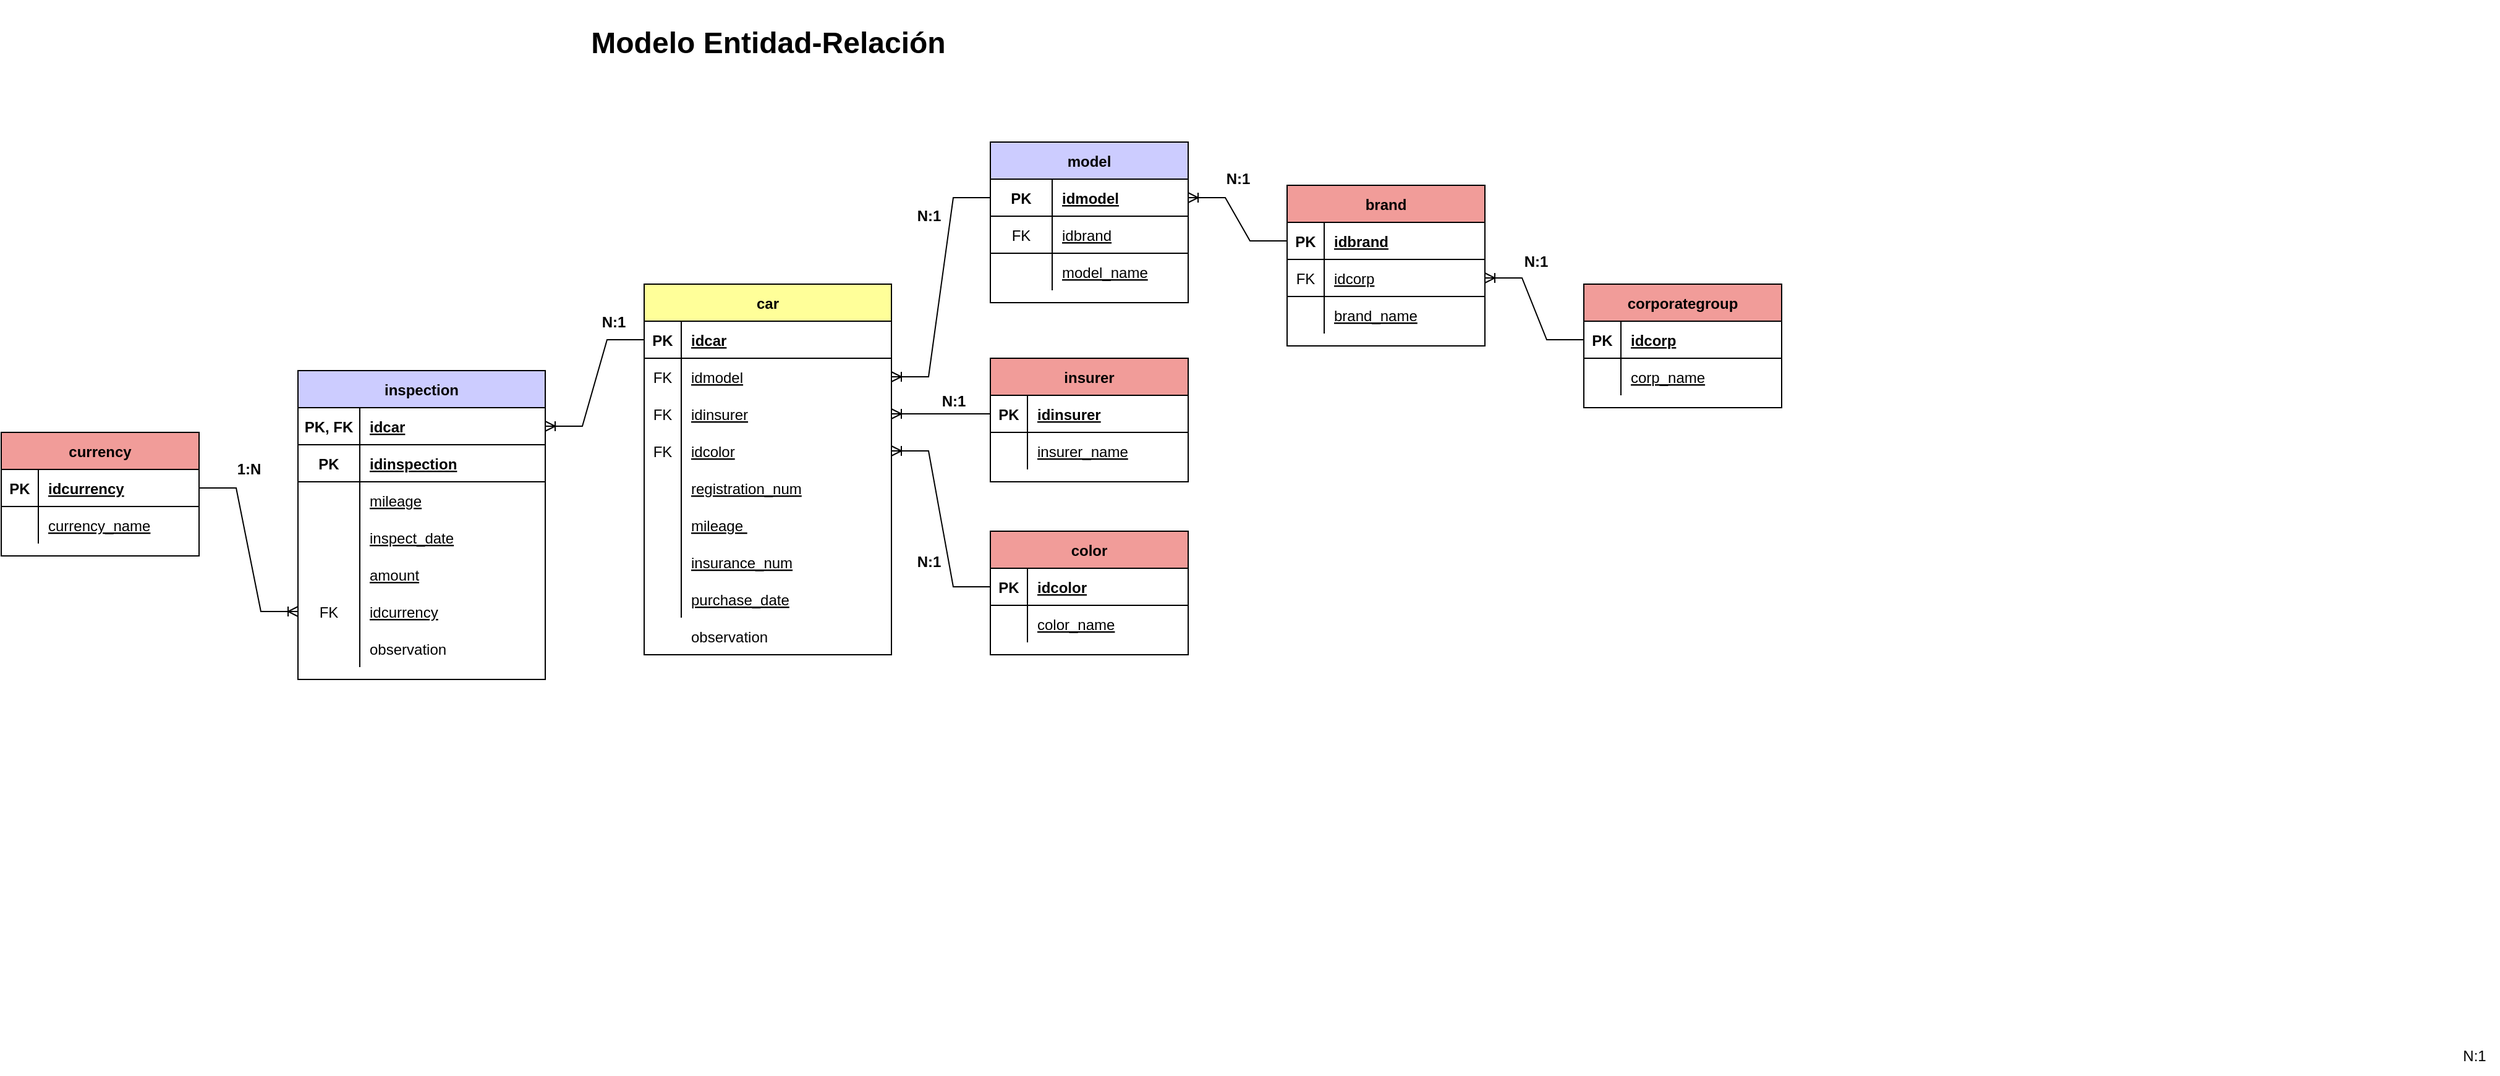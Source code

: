 <mxfile version="20.3.0" type="device" pages="2"><diagram id="R2lEEEUBdFMjLlhIrx00" name="Diagrama entidad relación"><mxGraphModel dx="1015" dy="603" grid="1" gridSize="10" guides="1" tooltips="1" connect="1" arrows="1" fold="1" page="1" pageScale="1" pageWidth="1600" pageHeight="1200" math="0" shadow="0" extFonts="Permanent Marker^https://fonts.googleapis.com/css?family=Permanent+Marker"><root><mxCell id="0"/><mxCell id="1" parent="0"/><mxCell id="ETRMnTcvWM0i-djuTn6N-1" value="car" style="shape=table;startSize=30;container=1;collapsible=1;childLayout=tableLayout;fixedRows=1;rowLines=0;fontStyle=1;align=center;resizeLast=1;fillColor=#FFFF99;" parent="1" vertex="1"><mxGeometry x="600" y="280" width="200" height="300" as="geometry"/></mxCell><mxCell id="ETRMnTcvWM0i-djuTn6N-2" value="" style="shape=tableRow;horizontal=0;startSize=0;swimlaneHead=0;swimlaneBody=0;fillColor=none;collapsible=0;dropTarget=0;points=[[0,0.5],[1,0.5]];portConstraint=eastwest;top=0;left=0;right=0;bottom=1;" parent="ETRMnTcvWM0i-djuTn6N-1" vertex="1"><mxGeometry y="30" width="200" height="30" as="geometry"/></mxCell><mxCell id="ETRMnTcvWM0i-djuTn6N-3" value="PK" style="shape=partialRectangle;connectable=0;fillColor=none;top=0;left=0;bottom=0;right=0;fontStyle=1;overflow=hidden;" parent="ETRMnTcvWM0i-djuTn6N-2" vertex="1"><mxGeometry width="30" height="30" as="geometry"><mxRectangle width="30" height="30" as="alternateBounds"/></mxGeometry></mxCell><mxCell id="ETRMnTcvWM0i-djuTn6N-4" value="idcar" style="shape=partialRectangle;connectable=0;fillColor=none;top=0;left=0;bottom=0;right=0;align=left;spacingLeft=6;fontStyle=5;overflow=hidden;" parent="ETRMnTcvWM0i-djuTn6N-2" vertex="1"><mxGeometry x="30" width="170" height="30" as="geometry"><mxRectangle width="170" height="30" as="alternateBounds"/></mxGeometry></mxCell><mxCell id="3hDbdjsTjqNnJ3Y8XWur-11" value="" style="shape=tableRow;horizontal=0;startSize=0;swimlaneHead=0;swimlaneBody=0;fillColor=none;collapsible=0;dropTarget=0;points=[[0,0.5],[1,0.5]];portConstraint=eastwest;top=0;left=0;right=0;bottom=0;" parent="ETRMnTcvWM0i-djuTn6N-1" vertex="1"><mxGeometry y="60" width="200" height="30" as="geometry"/></mxCell><mxCell id="3hDbdjsTjqNnJ3Y8XWur-12" value="FK" style="shape=partialRectangle;connectable=0;fillColor=none;top=0;left=0;bottom=0;right=0;editable=1;overflow=hidden;" parent="3hDbdjsTjqNnJ3Y8XWur-11" vertex="1"><mxGeometry width="30" height="30" as="geometry"><mxRectangle width="30" height="30" as="alternateBounds"/></mxGeometry></mxCell><mxCell id="3hDbdjsTjqNnJ3Y8XWur-13" value="idmodel" style="shape=partialRectangle;connectable=0;fillColor=none;top=0;left=0;bottom=0;right=0;align=left;spacingLeft=6;overflow=hidden;fontStyle=4" parent="3hDbdjsTjqNnJ3Y8XWur-11" vertex="1"><mxGeometry x="30" width="170" height="30" as="geometry"><mxRectangle width="170" height="30" as="alternateBounds"/></mxGeometry></mxCell><mxCell id="ETRMnTcvWM0i-djuTn6N-11" value="" style="shape=tableRow;horizontal=0;startSize=0;swimlaneHead=0;swimlaneBody=0;fillColor=none;collapsible=0;dropTarget=0;points=[[0,0.5],[1,0.5]];portConstraint=eastwest;top=0;left=0;right=0;bottom=0;" parent="ETRMnTcvWM0i-djuTn6N-1" vertex="1"><mxGeometry y="90" width="200" height="30" as="geometry"/></mxCell><mxCell id="ETRMnTcvWM0i-djuTn6N-12" value="FK" style="shape=partialRectangle;connectable=0;fillColor=none;top=0;left=0;bottom=0;right=0;editable=1;overflow=hidden;" parent="ETRMnTcvWM0i-djuTn6N-11" vertex="1"><mxGeometry width="30" height="30" as="geometry"><mxRectangle width="30" height="30" as="alternateBounds"/></mxGeometry></mxCell><mxCell id="ETRMnTcvWM0i-djuTn6N-13" value="idinsurer" style="shape=partialRectangle;connectable=0;fillColor=none;top=0;left=0;bottom=0;right=0;align=left;spacingLeft=6;overflow=hidden;fontStyle=4" parent="ETRMnTcvWM0i-djuTn6N-11" vertex="1"><mxGeometry x="30" width="170" height="30" as="geometry"><mxRectangle width="170" height="30" as="alternateBounds"/></mxGeometry></mxCell><mxCell id="lJY3rywfquYmHiQalvx--15" value="" style="shape=tableRow;horizontal=0;startSize=0;swimlaneHead=0;swimlaneBody=0;fillColor=none;collapsible=0;dropTarget=0;points=[[0,0.5],[1,0.5]];portConstraint=eastwest;top=0;left=0;right=0;bottom=0;" parent="ETRMnTcvWM0i-djuTn6N-1" vertex="1"><mxGeometry y="120" width="200" height="30" as="geometry"/></mxCell><mxCell id="lJY3rywfquYmHiQalvx--16" value="FK" style="shape=partialRectangle;connectable=0;fillColor=none;top=0;left=0;bottom=0;right=0;editable=1;overflow=hidden;" parent="lJY3rywfquYmHiQalvx--15" vertex="1"><mxGeometry width="30" height="30" as="geometry"><mxRectangle width="30" height="30" as="alternateBounds"/></mxGeometry></mxCell><mxCell id="lJY3rywfquYmHiQalvx--17" value="idcolor" style="shape=partialRectangle;connectable=0;fillColor=none;top=0;left=0;bottom=0;right=0;align=left;spacingLeft=6;overflow=hidden;fontStyle=4" parent="lJY3rywfquYmHiQalvx--15" vertex="1"><mxGeometry x="30" width="170" height="30" as="geometry"><mxRectangle width="170" height="30" as="alternateBounds"/></mxGeometry></mxCell><mxCell id="ETRMnTcvWM0i-djuTn6N-5" value="" style="shape=tableRow;horizontal=0;startSize=0;swimlaneHead=0;swimlaneBody=0;fillColor=none;collapsible=0;dropTarget=0;points=[[0,0.5],[1,0.5]];portConstraint=eastwest;top=0;left=0;right=0;bottom=0;" parent="ETRMnTcvWM0i-djuTn6N-1" vertex="1"><mxGeometry y="150" width="200" height="30" as="geometry"/></mxCell><mxCell id="ETRMnTcvWM0i-djuTn6N-6" value="" style="shape=partialRectangle;connectable=0;fillColor=none;top=0;left=0;bottom=0;right=0;editable=1;overflow=hidden;" parent="ETRMnTcvWM0i-djuTn6N-5" vertex="1"><mxGeometry width="30" height="30" as="geometry"><mxRectangle width="30" height="30" as="alternateBounds"/></mxGeometry></mxCell><mxCell id="ETRMnTcvWM0i-djuTn6N-7" value="registration_num" style="shape=partialRectangle;connectable=0;fillColor=none;top=0;left=0;bottom=0;right=0;align=left;spacingLeft=6;overflow=hidden;fontStyle=4" parent="ETRMnTcvWM0i-djuTn6N-5" vertex="1"><mxGeometry x="30" width="170" height="30" as="geometry"><mxRectangle width="170" height="30" as="alternateBounds"/></mxGeometry></mxCell><mxCell id="ETRMnTcvWM0i-djuTn6N-8" value="" style="shape=tableRow;horizontal=0;startSize=0;swimlaneHead=0;swimlaneBody=0;fillColor=none;collapsible=0;dropTarget=0;points=[[0,0.5],[1,0.5]];portConstraint=eastwest;top=0;left=0;right=0;bottom=0;" parent="ETRMnTcvWM0i-djuTn6N-1" vertex="1"><mxGeometry y="180" width="200" height="30" as="geometry"/></mxCell><mxCell id="ETRMnTcvWM0i-djuTn6N-9" value="" style="shape=partialRectangle;connectable=0;fillColor=none;top=0;left=0;bottom=0;right=0;editable=1;overflow=hidden;" parent="ETRMnTcvWM0i-djuTn6N-8" vertex="1"><mxGeometry width="30" height="30" as="geometry"><mxRectangle width="30" height="30" as="alternateBounds"/></mxGeometry></mxCell><mxCell id="ETRMnTcvWM0i-djuTn6N-10" value="mileage " style="shape=partialRectangle;connectable=0;fillColor=none;top=0;left=0;bottom=0;right=0;align=left;spacingLeft=6;overflow=hidden;fontStyle=4" parent="ETRMnTcvWM0i-djuTn6N-8" vertex="1"><mxGeometry x="30" width="170" height="30" as="geometry"><mxRectangle width="170" height="30" as="alternateBounds"/></mxGeometry></mxCell><mxCell id="ETRMnTcvWM0i-djuTn6N-14" value="" style="shape=tableRow;horizontal=0;startSize=0;swimlaneHead=0;swimlaneBody=0;fillColor=none;collapsible=0;dropTarget=0;points=[[0,0.5],[1,0.5]];portConstraint=eastwest;top=0;left=0;right=0;bottom=0;" parent="ETRMnTcvWM0i-djuTn6N-1" vertex="1"><mxGeometry y="210" width="200" height="30" as="geometry"/></mxCell><mxCell id="ETRMnTcvWM0i-djuTn6N-15" value="" style="shape=partialRectangle;connectable=0;fillColor=none;top=0;left=0;bottom=0;right=0;editable=1;overflow=hidden;" parent="ETRMnTcvWM0i-djuTn6N-14" vertex="1"><mxGeometry width="30" height="30" as="geometry"><mxRectangle width="30" height="30" as="alternateBounds"/></mxGeometry></mxCell><mxCell id="ETRMnTcvWM0i-djuTn6N-16" value="insurance_num" style="shape=partialRectangle;connectable=0;fillColor=none;top=0;left=0;bottom=0;right=0;align=left;spacingLeft=6;overflow=hidden;fontStyle=4" parent="ETRMnTcvWM0i-djuTn6N-14" vertex="1"><mxGeometry x="30" width="170" height="30" as="geometry"><mxRectangle width="170" height="30" as="alternateBounds"/></mxGeometry></mxCell><mxCell id="ETRMnTcvWM0i-djuTn6N-17" value="" style="shape=tableRow;horizontal=0;startSize=0;swimlaneHead=0;swimlaneBody=0;fillColor=none;collapsible=0;dropTarget=0;points=[[0,0.5],[1,0.5]];portConstraint=eastwest;top=0;left=0;right=0;bottom=0;" parent="ETRMnTcvWM0i-djuTn6N-1" vertex="1"><mxGeometry y="240" width="200" height="30" as="geometry"/></mxCell><mxCell id="ETRMnTcvWM0i-djuTn6N-18" value="" style="shape=partialRectangle;connectable=0;fillColor=none;top=0;left=0;bottom=0;right=0;editable=1;overflow=hidden;" parent="ETRMnTcvWM0i-djuTn6N-17" vertex="1"><mxGeometry width="30" height="30" as="geometry"><mxRectangle width="30" height="30" as="alternateBounds"/></mxGeometry></mxCell><mxCell id="ETRMnTcvWM0i-djuTn6N-19" value="purchase_date" style="shape=partialRectangle;connectable=0;fillColor=none;top=0;left=0;bottom=0;right=0;align=left;spacingLeft=6;overflow=hidden;fontStyle=4" parent="ETRMnTcvWM0i-djuTn6N-17" vertex="1"><mxGeometry x="30" width="170" height="30" as="geometry"><mxRectangle width="170" height="30" as="alternateBounds"/></mxGeometry></mxCell><mxCell id="ETRMnTcvWM0i-djuTn6N-26" value="inspection" style="shape=table;startSize=30;container=1;collapsible=1;childLayout=tableLayout;fixedRows=1;rowLines=0;fontStyle=1;align=center;resizeLast=1;fillColor=#CCCCFF;" parent="1" vertex="1"><mxGeometry x="320" y="350" width="200" height="250" as="geometry"><mxRectangle x="300" y="295" width="100" height="30" as="alternateBounds"/></mxGeometry></mxCell><mxCell id="SXgQ2P9BRpEUoFUN_aC--19" value="" style="shape=tableRow;horizontal=0;startSize=0;swimlaneHead=0;swimlaneBody=0;fillColor=none;collapsible=0;dropTarget=0;points=[[0,0.5],[1,0.5]];portConstraint=eastwest;top=0;left=0;right=0;bottom=1;" parent="ETRMnTcvWM0i-djuTn6N-26" vertex="1"><mxGeometry y="30" width="200" height="30" as="geometry"/></mxCell><mxCell id="SXgQ2P9BRpEUoFUN_aC--20" value="PK, FK" style="shape=partialRectangle;connectable=0;fillColor=none;top=0;left=0;bottom=0;right=0;fontStyle=1;overflow=hidden;" parent="SXgQ2P9BRpEUoFUN_aC--19" vertex="1"><mxGeometry width="50" height="30" as="geometry"><mxRectangle width="50" height="30" as="alternateBounds"/></mxGeometry></mxCell><mxCell id="SXgQ2P9BRpEUoFUN_aC--21" value="idcar" style="shape=partialRectangle;connectable=0;fillColor=none;top=0;left=0;bottom=0;right=0;align=left;spacingLeft=6;fontStyle=5;overflow=hidden;" parent="SXgQ2P9BRpEUoFUN_aC--19" vertex="1"><mxGeometry x="50" width="150" height="30" as="geometry"><mxRectangle width="150" height="30" as="alternateBounds"/></mxGeometry></mxCell><mxCell id="ETRMnTcvWM0i-djuTn6N-27" value="" style="shape=tableRow;horizontal=0;startSize=0;swimlaneHead=0;swimlaneBody=0;fillColor=none;collapsible=0;dropTarget=0;points=[[0,0.5],[1,0.5]];portConstraint=eastwest;top=0;left=0;right=0;bottom=1;" parent="ETRMnTcvWM0i-djuTn6N-26" vertex="1"><mxGeometry y="60" width="200" height="30" as="geometry"/></mxCell><mxCell id="ETRMnTcvWM0i-djuTn6N-28" value="PK" style="shape=partialRectangle;connectable=0;fillColor=none;top=0;left=0;bottom=0;right=0;fontStyle=1;overflow=hidden;" parent="ETRMnTcvWM0i-djuTn6N-27" vertex="1"><mxGeometry width="50" height="30" as="geometry"><mxRectangle width="50" height="30" as="alternateBounds"/></mxGeometry></mxCell><mxCell id="ETRMnTcvWM0i-djuTn6N-29" value="idinspection" style="shape=partialRectangle;connectable=0;fillColor=none;top=0;left=0;bottom=0;right=0;align=left;spacingLeft=6;fontStyle=5;overflow=hidden;" parent="ETRMnTcvWM0i-djuTn6N-27" vertex="1"><mxGeometry x="50" width="150" height="30" as="geometry"><mxRectangle width="150" height="30" as="alternateBounds"/></mxGeometry></mxCell><mxCell id="ETRMnTcvWM0i-djuTn6N-30" value="" style="shape=tableRow;horizontal=0;startSize=0;swimlaneHead=0;swimlaneBody=0;fillColor=none;collapsible=0;dropTarget=0;points=[[0,0.5],[1,0.5]];portConstraint=eastwest;top=0;left=0;right=0;bottom=0;" parent="ETRMnTcvWM0i-djuTn6N-26" vertex="1"><mxGeometry y="90" width="200" height="30" as="geometry"/></mxCell><mxCell id="ETRMnTcvWM0i-djuTn6N-31" value="" style="shape=partialRectangle;connectable=0;fillColor=none;top=0;left=0;bottom=0;right=0;editable=1;overflow=hidden;" parent="ETRMnTcvWM0i-djuTn6N-30" vertex="1"><mxGeometry width="50" height="30" as="geometry"><mxRectangle width="50" height="30" as="alternateBounds"/></mxGeometry></mxCell><mxCell id="ETRMnTcvWM0i-djuTn6N-32" value="mileage" style="shape=partialRectangle;connectable=0;fillColor=none;top=0;left=0;bottom=0;right=0;align=left;spacingLeft=6;overflow=hidden;fontStyle=4" parent="ETRMnTcvWM0i-djuTn6N-30" vertex="1"><mxGeometry x="50" width="150" height="30" as="geometry"><mxRectangle width="150" height="30" as="alternateBounds"/></mxGeometry></mxCell><mxCell id="ETRMnTcvWM0i-djuTn6N-33" value="" style="shape=tableRow;horizontal=0;startSize=0;swimlaneHead=0;swimlaneBody=0;fillColor=none;collapsible=0;dropTarget=0;points=[[0,0.5],[1,0.5]];portConstraint=eastwest;top=0;left=0;right=0;bottom=0;" parent="ETRMnTcvWM0i-djuTn6N-26" vertex="1"><mxGeometry y="120" width="200" height="30" as="geometry"/></mxCell><mxCell id="ETRMnTcvWM0i-djuTn6N-34" value="" style="shape=partialRectangle;connectable=0;fillColor=none;top=0;left=0;bottom=0;right=0;editable=1;overflow=hidden;" parent="ETRMnTcvWM0i-djuTn6N-33" vertex="1"><mxGeometry width="50" height="30" as="geometry"><mxRectangle width="50" height="30" as="alternateBounds"/></mxGeometry></mxCell><mxCell id="ETRMnTcvWM0i-djuTn6N-35" value="inspect_date" style="shape=partialRectangle;connectable=0;fillColor=none;top=0;left=0;bottom=0;right=0;align=left;spacingLeft=6;overflow=hidden;fontStyle=4" parent="ETRMnTcvWM0i-djuTn6N-33" vertex="1"><mxGeometry x="50" width="150" height="30" as="geometry"><mxRectangle width="150" height="30" as="alternateBounds"/></mxGeometry></mxCell><mxCell id="ETRMnTcvWM0i-djuTn6N-36" value="" style="shape=tableRow;horizontal=0;startSize=0;swimlaneHead=0;swimlaneBody=0;fillColor=none;collapsible=0;dropTarget=0;points=[[0,0.5],[1,0.5]];portConstraint=eastwest;top=0;left=0;right=0;bottom=0;" parent="ETRMnTcvWM0i-djuTn6N-26" vertex="1"><mxGeometry y="150" width="200" height="30" as="geometry"/></mxCell><mxCell id="ETRMnTcvWM0i-djuTn6N-37" value="" style="shape=partialRectangle;connectable=0;fillColor=none;top=0;left=0;bottom=0;right=0;editable=1;overflow=hidden;" parent="ETRMnTcvWM0i-djuTn6N-36" vertex="1"><mxGeometry width="50" height="30" as="geometry"><mxRectangle width="50" height="30" as="alternateBounds"/></mxGeometry></mxCell><mxCell id="ETRMnTcvWM0i-djuTn6N-38" value="amount" style="shape=partialRectangle;connectable=0;fillColor=none;top=0;left=0;bottom=0;right=0;align=left;spacingLeft=6;overflow=hidden;fontStyle=4" parent="ETRMnTcvWM0i-djuTn6N-36" vertex="1"><mxGeometry x="50" width="150" height="30" as="geometry"><mxRectangle width="150" height="30" as="alternateBounds"/></mxGeometry></mxCell><mxCell id="SXgQ2P9BRpEUoFUN_aC--95" value="" style="shape=tableRow;horizontal=0;startSize=0;swimlaneHead=0;swimlaneBody=0;fillColor=none;collapsible=0;dropTarget=0;points=[[0,0.5],[1,0.5]];portConstraint=eastwest;top=0;left=0;right=0;bottom=0;" parent="ETRMnTcvWM0i-djuTn6N-26" vertex="1"><mxGeometry y="180" width="200" height="30" as="geometry"/></mxCell><mxCell id="SXgQ2P9BRpEUoFUN_aC--96" value="FK" style="shape=partialRectangle;connectable=0;fillColor=none;top=0;left=0;bottom=0;right=0;editable=1;overflow=hidden;" parent="SXgQ2P9BRpEUoFUN_aC--95" vertex="1"><mxGeometry width="50" height="30" as="geometry"><mxRectangle width="50" height="30" as="alternateBounds"/></mxGeometry></mxCell><mxCell id="SXgQ2P9BRpEUoFUN_aC--97" value="idcurrency" style="shape=partialRectangle;connectable=0;fillColor=none;top=0;left=0;bottom=0;right=0;align=left;spacingLeft=6;overflow=hidden;fontStyle=4" parent="SXgQ2P9BRpEUoFUN_aC--95" vertex="1"><mxGeometry x="50" width="150" height="30" as="geometry"><mxRectangle width="150" height="30" as="alternateBounds"/></mxGeometry></mxCell><mxCell id="0WFYl2Yn6IpXtux07NoH-1" value="" style="shape=tableRow;horizontal=0;startSize=0;swimlaneHead=0;swimlaneBody=0;fillColor=none;collapsible=0;dropTarget=0;points=[[0,0.5],[1,0.5]];portConstraint=eastwest;top=0;left=0;right=0;bottom=0;" parent="ETRMnTcvWM0i-djuTn6N-26" vertex="1"><mxGeometry y="210" width="200" height="30" as="geometry"/></mxCell><mxCell id="0WFYl2Yn6IpXtux07NoH-2" value="" style="shape=partialRectangle;connectable=0;fillColor=none;top=0;left=0;bottom=0;right=0;editable=1;overflow=hidden;" parent="0WFYl2Yn6IpXtux07NoH-1" vertex="1"><mxGeometry width="50" height="30" as="geometry"><mxRectangle width="50" height="30" as="alternateBounds"/></mxGeometry></mxCell><mxCell id="0WFYl2Yn6IpXtux07NoH-3" value="observation" style="shape=partialRectangle;connectable=0;fillColor=none;top=0;left=0;bottom=0;right=0;align=left;spacingLeft=6;overflow=hidden;fontStyle=0" parent="0WFYl2Yn6IpXtux07NoH-1" vertex="1"><mxGeometry x="50" width="150" height="30" as="geometry"><mxRectangle width="150" height="30" as="alternateBounds"/></mxGeometry></mxCell><mxCell id="ETRMnTcvWM0i-djuTn6N-68" value="model" style="shape=table;startSize=30;container=1;collapsible=1;childLayout=tableLayout;fixedRows=1;rowLines=0;fontStyle=1;align=center;resizeLast=1;fillColor=#CCCCFF;" parent="1" vertex="1"><mxGeometry x="880" y="165" width="160" height="130" as="geometry"/></mxCell><mxCell id="ETRMnTcvWM0i-djuTn6N-69" value="" style="shape=tableRow;horizontal=0;startSize=0;swimlaneHead=0;swimlaneBody=0;fillColor=none;collapsible=0;dropTarget=0;points=[[0,0.5],[1,0.5]];portConstraint=eastwest;top=0;left=0;right=0;bottom=1;" parent="ETRMnTcvWM0i-djuTn6N-68" vertex="1"><mxGeometry y="30" width="160" height="30" as="geometry"/></mxCell><mxCell id="ETRMnTcvWM0i-djuTn6N-70" value="PK" style="shape=partialRectangle;connectable=0;fillColor=none;top=0;left=0;bottom=0;right=0;fontStyle=1;overflow=hidden;" parent="ETRMnTcvWM0i-djuTn6N-69" vertex="1"><mxGeometry width="50" height="30" as="geometry"><mxRectangle width="50" height="30" as="alternateBounds"/></mxGeometry></mxCell><mxCell id="ETRMnTcvWM0i-djuTn6N-71" value="idmodel" style="shape=partialRectangle;connectable=0;fillColor=none;top=0;left=0;bottom=0;right=0;align=left;spacingLeft=6;fontStyle=5;overflow=hidden;" parent="ETRMnTcvWM0i-djuTn6N-69" vertex="1"><mxGeometry x="50" width="110" height="30" as="geometry"><mxRectangle width="110" height="30" as="alternateBounds"/></mxGeometry></mxCell><mxCell id="lJY3rywfquYmHiQalvx--1" value="" style="shape=tableRow;horizontal=0;startSize=0;swimlaneHead=0;swimlaneBody=0;fillColor=none;collapsible=0;dropTarget=0;points=[[0,0.5],[1,0.5]];portConstraint=eastwest;top=0;left=0;right=0;bottom=1;fontStyle=0" parent="ETRMnTcvWM0i-djuTn6N-68" vertex="1"><mxGeometry y="60" width="160" height="30" as="geometry"/></mxCell><mxCell id="lJY3rywfquYmHiQalvx--2" value="FK" style="shape=partialRectangle;connectable=0;fillColor=none;top=0;left=0;bottom=0;right=0;fontStyle=0;overflow=hidden;" parent="lJY3rywfquYmHiQalvx--1" vertex="1"><mxGeometry width="50" height="30" as="geometry"><mxRectangle width="50" height="30" as="alternateBounds"/></mxGeometry></mxCell><mxCell id="lJY3rywfquYmHiQalvx--3" value="idbrand" style="shape=partialRectangle;connectable=0;fillColor=none;top=0;left=0;bottom=0;right=0;align=left;spacingLeft=6;fontStyle=4;overflow=hidden;" parent="lJY3rywfquYmHiQalvx--1" vertex="1"><mxGeometry x="50" width="110" height="30" as="geometry"><mxRectangle width="110" height="30" as="alternateBounds"/></mxGeometry></mxCell><mxCell id="ETRMnTcvWM0i-djuTn6N-72" value="" style="shape=tableRow;horizontal=0;startSize=0;swimlaneHead=0;swimlaneBody=0;fillColor=none;collapsible=0;dropTarget=0;points=[[0,0.5],[1,0.5]];portConstraint=eastwest;top=0;left=0;right=0;bottom=0;" parent="ETRMnTcvWM0i-djuTn6N-68" vertex="1"><mxGeometry y="90" width="160" height="30" as="geometry"/></mxCell><mxCell id="ETRMnTcvWM0i-djuTn6N-73" value="" style="shape=partialRectangle;connectable=0;fillColor=none;top=0;left=0;bottom=0;right=0;editable=1;overflow=hidden;" parent="ETRMnTcvWM0i-djuTn6N-72" vertex="1"><mxGeometry width="50" height="30" as="geometry"><mxRectangle width="50" height="30" as="alternateBounds"/></mxGeometry></mxCell><mxCell id="ETRMnTcvWM0i-djuTn6N-74" value="model_name" style="shape=partialRectangle;connectable=0;fillColor=none;top=0;left=0;bottom=0;right=0;align=left;spacingLeft=6;overflow=hidden;fontStyle=4" parent="ETRMnTcvWM0i-djuTn6N-72" vertex="1"><mxGeometry x="50" width="110" height="30" as="geometry"><mxRectangle width="110" height="30" as="alternateBounds"/></mxGeometry></mxCell><mxCell id="ETRMnTcvWM0i-djuTn6N-81" value="corporategroup" style="shape=table;startSize=30;container=1;collapsible=1;childLayout=tableLayout;fixedRows=1;rowLines=0;fontStyle=1;align=center;resizeLast=1;fillColor=#F19C99;" parent="1" vertex="1"><mxGeometry x="1360" y="280" width="160" height="100" as="geometry"/></mxCell><mxCell id="ETRMnTcvWM0i-djuTn6N-82" value="" style="shape=tableRow;horizontal=0;startSize=0;swimlaneHead=0;swimlaneBody=0;fillColor=none;collapsible=0;dropTarget=0;points=[[0,0.5],[1,0.5]];portConstraint=eastwest;top=0;left=0;right=0;bottom=1;" parent="ETRMnTcvWM0i-djuTn6N-81" vertex="1"><mxGeometry y="30" width="160" height="30" as="geometry"/></mxCell><mxCell id="ETRMnTcvWM0i-djuTn6N-83" value="PK" style="shape=partialRectangle;connectable=0;fillColor=none;top=0;left=0;bottom=0;right=0;fontStyle=1;overflow=hidden;" parent="ETRMnTcvWM0i-djuTn6N-82" vertex="1"><mxGeometry width="30" height="30" as="geometry"><mxRectangle width="30" height="30" as="alternateBounds"/></mxGeometry></mxCell><mxCell id="ETRMnTcvWM0i-djuTn6N-84" value="idcorp" style="shape=partialRectangle;connectable=0;fillColor=none;top=0;left=0;bottom=0;right=0;align=left;spacingLeft=6;fontStyle=5;overflow=hidden;" parent="ETRMnTcvWM0i-djuTn6N-82" vertex="1"><mxGeometry x="30" width="130" height="30" as="geometry"><mxRectangle width="130" height="30" as="alternateBounds"/></mxGeometry></mxCell><mxCell id="ETRMnTcvWM0i-djuTn6N-85" value="" style="shape=tableRow;horizontal=0;startSize=0;swimlaneHead=0;swimlaneBody=0;fillColor=none;collapsible=0;dropTarget=0;points=[[0,0.5],[1,0.5]];portConstraint=eastwest;top=0;left=0;right=0;bottom=0;" parent="ETRMnTcvWM0i-djuTn6N-81" vertex="1"><mxGeometry y="60" width="160" height="30" as="geometry"/></mxCell><mxCell id="ETRMnTcvWM0i-djuTn6N-86" value="" style="shape=partialRectangle;connectable=0;fillColor=none;top=0;left=0;bottom=0;right=0;editable=1;overflow=hidden;" parent="ETRMnTcvWM0i-djuTn6N-85" vertex="1"><mxGeometry width="30" height="30" as="geometry"><mxRectangle width="30" height="30" as="alternateBounds"/></mxGeometry></mxCell><mxCell id="ETRMnTcvWM0i-djuTn6N-87" value="corp_name" style="shape=partialRectangle;connectable=0;fillColor=none;top=0;left=0;bottom=0;right=0;align=left;spacingLeft=6;overflow=hidden;fontStyle=4" parent="ETRMnTcvWM0i-djuTn6N-85" vertex="1"><mxGeometry x="30" width="130" height="30" as="geometry"><mxRectangle width="130" height="30" as="alternateBounds"/></mxGeometry></mxCell><mxCell id="SXgQ2P9BRpEUoFUN_aC--1" value="&lt;br&gt;" style="text;html=1;align=center;verticalAlign=middle;resizable=0;points=[];autosize=1;strokeColor=none;fillColor=none;" parent="1" vertex="1"><mxGeometry x="560" y="545" width="20" height="30" as="geometry"/></mxCell><mxCell id="SXgQ2P9BRpEUoFUN_aC--47" value="&lt;b&gt;N:1&lt;/b&gt;" style="text;html=1;align=center;verticalAlign=middle;resizable=0;points=[];autosize=1;strokeColor=none;fillColor=none;" parent="1" vertex="1"><mxGeometry x="555" y="296" width="40" height="30" as="geometry"/></mxCell><mxCell id="SXgQ2P9BRpEUoFUN_aC--56" value="currency" style="shape=table;startSize=30;container=1;collapsible=1;childLayout=tableLayout;fixedRows=1;rowLines=0;fontStyle=1;align=center;resizeLast=1;fillColor=#F19C99;" parent="1" vertex="1"><mxGeometry x="80" y="400" width="160" height="100" as="geometry"/></mxCell><mxCell id="SXgQ2P9BRpEUoFUN_aC--57" value="" style="shape=tableRow;horizontal=0;startSize=0;swimlaneHead=0;swimlaneBody=0;fillColor=none;collapsible=0;dropTarget=0;points=[[0,0.5],[1,0.5]];portConstraint=eastwest;top=0;left=0;right=0;bottom=1;" parent="SXgQ2P9BRpEUoFUN_aC--56" vertex="1"><mxGeometry y="30" width="160" height="30" as="geometry"/></mxCell><mxCell id="SXgQ2P9BRpEUoFUN_aC--58" value="PK" style="shape=partialRectangle;connectable=0;fillColor=none;top=0;left=0;bottom=0;right=0;fontStyle=1;overflow=hidden;" parent="SXgQ2P9BRpEUoFUN_aC--57" vertex="1"><mxGeometry width="30" height="30" as="geometry"><mxRectangle width="30" height="30" as="alternateBounds"/></mxGeometry></mxCell><mxCell id="SXgQ2P9BRpEUoFUN_aC--59" value="idcurrency" style="shape=partialRectangle;connectable=0;fillColor=none;top=0;left=0;bottom=0;right=0;align=left;spacingLeft=6;fontStyle=5;overflow=hidden;" parent="SXgQ2P9BRpEUoFUN_aC--57" vertex="1"><mxGeometry x="30" width="130" height="30" as="geometry"><mxRectangle width="130" height="30" as="alternateBounds"/></mxGeometry></mxCell><mxCell id="SXgQ2P9BRpEUoFUN_aC--60" value="" style="shape=tableRow;horizontal=0;startSize=0;swimlaneHead=0;swimlaneBody=0;fillColor=none;collapsible=0;dropTarget=0;points=[[0,0.5],[1,0.5]];portConstraint=eastwest;top=0;left=0;right=0;bottom=0;" parent="SXgQ2P9BRpEUoFUN_aC--56" vertex="1"><mxGeometry y="60" width="160" height="30" as="geometry"/></mxCell><mxCell id="SXgQ2P9BRpEUoFUN_aC--61" value="" style="shape=partialRectangle;connectable=0;fillColor=none;top=0;left=0;bottom=0;right=0;editable=1;overflow=hidden;" parent="SXgQ2P9BRpEUoFUN_aC--60" vertex="1"><mxGeometry width="30" height="30" as="geometry"><mxRectangle width="30" height="30" as="alternateBounds"/></mxGeometry></mxCell><mxCell id="SXgQ2P9BRpEUoFUN_aC--62" value="currency_name" style="shape=partialRectangle;connectable=0;fillColor=none;top=0;left=0;bottom=0;right=0;align=left;spacingLeft=6;overflow=hidden;fontStyle=4" parent="SXgQ2P9BRpEUoFUN_aC--60" vertex="1"><mxGeometry x="30" width="130" height="30" as="geometry"><mxRectangle width="130" height="30" as="alternateBounds"/></mxGeometry></mxCell><mxCell id="SXgQ2P9BRpEUoFUN_aC--105" value="insurer" style="shape=table;startSize=30;container=1;collapsible=1;childLayout=tableLayout;fixedRows=1;rowLines=0;fontStyle=1;align=center;resizeLast=1;fillColor=#F19C99;" parent="1" vertex="1"><mxGeometry x="880" y="340" width="160" height="100" as="geometry"/></mxCell><mxCell id="SXgQ2P9BRpEUoFUN_aC--106" value="" style="shape=tableRow;horizontal=0;startSize=0;swimlaneHead=0;swimlaneBody=0;fillColor=none;collapsible=0;dropTarget=0;points=[[0,0.5],[1,0.5]];portConstraint=eastwest;top=0;left=0;right=0;bottom=1;" parent="SXgQ2P9BRpEUoFUN_aC--105" vertex="1"><mxGeometry y="30" width="160" height="30" as="geometry"/></mxCell><mxCell id="SXgQ2P9BRpEUoFUN_aC--107" value="PK" style="shape=partialRectangle;connectable=0;fillColor=none;top=0;left=0;bottom=0;right=0;fontStyle=1;overflow=hidden;" parent="SXgQ2P9BRpEUoFUN_aC--106" vertex="1"><mxGeometry width="30" height="30" as="geometry"><mxRectangle width="30" height="30" as="alternateBounds"/></mxGeometry></mxCell><mxCell id="SXgQ2P9BRpEUoFUN_aC--108" value="idinsurer" style="shape=partialRectangle;connectable=0;fillColor=none;top=0;left=0;bottom=0;right=0;align=left;spacingLeft=6;fontStyle=5;overflow=hidden;" parent="SXgQ2P9BRpEUoFUN_aC--106" vertex="1"><mxGeometry x="30" width="130" height="30" as="geometry"><mxRectangle width="130" height="30" as="alternateBounds"/></mxGeometry></mxCell><mxCell id="SXgQ2P9BRpEUoFUN_aC--109" value="" style="shape=tableRow;horizontal=0;startSize=0;swimlaneHead=0;swimlaneBody=0;fillColor=none;collapsible=0;dropTarget=0;points=[[0,0.5],[1,0.5]];portConstraint=eastwest;top=0;left=0;right=0;bottom=0;" parent="SXgQ2P9BRpEUoFUN_aC--105" vertex="1"><mxGeometry y="60" width="160" height="30" as="geometry"/></mxCell><mxCell id="SXgQ2P9BRpEUoFUN_aC--110" value="" style="shape=partialRectangle;connectable=0;fillColor=none;top=0;left=0;bottom=0;right=0;editable=1;overflow=hidden;" parent="SXgQ2P9BRpEUoFUN_aC--109" vertex="1"><mxGeometry width="30" height="30" as="geometry"><mxRectangle width="30" height="30" as="alternateBounds"/></mxGeometry></mxCell><mxCell id="SXgQ2P9BRpEUoFUN_aC--111" value="insurer_name" style="shape=partialRectangle;connectable=0;fillColor=none;top=0;left=0;bottom=0;right=0;align=left;spacingLeft=6;overflow=hidden;fontStyle=4" parent="SXgQ2P9BRpEUoFUN_aC--109" vertex="1"><mxGeometry x="30" width="130" height="30" as="geometry"><mxRectangle width="130" height="30" as="alternateBounds"/></mxGeometry></mxCell><mxCell id="lJY3rywfquYmHiQalvx--6" value="&lt;b&gt;N:1&lt;/b&gt;" style="text;html=1;align=center;verticalAlign=middle;resizable=0;points=[];autosize=1;strokeColor=none;fillColor=none;" parent="1" vertex="1"><mxGeometry x="810" y="210" width="40" height="30" as="geometry"/></mxCell><mxCell id="lJY3rywfquYmHiQalvx--8" value="color" style="shape=table;startSize=30;container=1;collapsible=1;childLayout=tableLayout;fixedRows=1;rowLines=0;fontStyle=1;align=center;resizeLast=1;fillColor=#F19C99;" parent="1" vertex="1"><mxGeometry x="880" y="480" width="160" height="100" as="geometry"/></mxCell><mxCell id="lJY3rywfquYmHiQalvx--9" value="" style="shape=tableRow;horizontal=0;startSize=0;swimlaneHead=0;swimlaneBody=0;fillColor=none;collapsible=0;dropTarget=0;points=[[0,0.5],[1,0.5]];portConstraint=eastwest;top=0;left=0;right=0;bottom=1;" parent="lJY3rywfquYmHiQalvx--8" vertex="1"><mxGeometry y="30" width="160" height="30" as="geometry"/></mxCell><mxCell id="lJY3rywfquYmHiQalvx--10" value="PK" style="shape=partialRectangle;connectable=0;fillColor=none;top=0;left=0;bottom=0;right=0;fontStyle=1;overflow=hidden;" parent="lJY3rywfquYmHiQalvx--9" vertex="1"><mxGeometry width="30" height="30" as="geometry"><mxRectangle width="30" height="30" as="alternateBounds"/></mxGeometry></mxCell><mxCell id="lJY3rywfquYmHiQalvx--11" value="idcolor" style="shape=partialRectangle;connectable=0;fillColor=none;top=0;left=0;bottom=0;right=0;align=left;spacingLeft=6;fontStyle=5;overflow=hidden;" parent="lJY3rywfquYmHiQalvx--9" vertex="1"><mxGeometry x="30" width="130" height="30" as="geometry"><mxRectangle width="130" height="30" as="alternateBounds"/></mxGeometry></mxCell><mxCell id="lJY3rywfquYmHiQalvx--12" value="" style="shape=tableRow;horizontal=0;startSize=0;swimlaneHead=0;swimlaneBody=0;fillColor=none;collapsible=0;dropTarget=0;points=[[0,0.5],[1,0.5]];portConstraint=eastwest;top=0;left=0;right=0;bottom=0;" parent="lJY3rywfquYmHiQalvx--8" vertex="1"><mxGeometry y="60" width="160" height="30" as="geometry"/></mxCell><mxCell id="lJY3rywfquYmHiQalvx--13" value="" style="shape=partialRectangle;connectable=0;fillColor=none;top=0;left=0;bottom=0;right=0;editable=1;overflow=hidden;" parent="lJY3rywfquYmHiQalvx--12" vertex="1"><mxGeometry width="30" height="30" as="geometry"><mxRectangle width="30" height="30" as="alternateBounds"/></mxGeometry></mxCell><mxCell id="lJY3rywfquYmHiQalvx--14" value="color_name" style="shape=partialRectangle;connectable=0;fillColor=none;top=0;left=0;bottom=0;right=0;align=left;spacingLeft=6;overflow=hidden;fontStyle=4" parent="lJY3rywfquYmHiQalvx--12" vertex="1"><mxGeometry x="30" width="130" height="30" as="geometry"><mxRectangle width="130" height="30" as="alternateBounds"/></mxGeometry></mxCell><mxCell id="lJY3rywfquYmHiQalvx--23" value="brand" style="shape=table;startSize=30;container=1;collapsible=1;childLayout=tableLayout;fixedRows=1;rowLines=0;fontStyle=1;align=center;resizeLast=1;fillColor=#F19C99;" parent="1" vertex="1"><mxGeometry x="1120" y="200" width="160" height="130" as="geometry"/></mxCell><mxCell id="lJY3rywfquYmHiQalvx--24" value="" style="shape=tableRow;horizontal=0;startSize=0;swimlaneHead=0;swimlaneBody=0;fillColor=none;collapsible=0;dropTarget=0;points=[[0,0.5],[1,0.5]];portConstraint=eastwest;top=0;left=0;right=0;bottom=1;" parent="lJY3rywfquYmHiQalvx--23" vertex="1"><mxGeometry y="30" width="160" height="30" as="geometry"/></mxCell><mxCell id="lJY3rywfquYmHiQalvx--25" value="PK" style="shape=partialRectangle;connectable=0;fillColor=none;top=0;left=0;bottom=0;right=0;fontStyle=1;overflow=hidden;" parent="lJY3rywfquYmHiQalvx--24" vertex="1"><mxGeometry width="30" height="30" as="geometry"><mxRectangle width="30" height="30" as="alternateBounds"/></mxGeometry></mxCell><mxCell id="lJY3rywfquYmHiQalvx--26" value="idbrand" style="shape=partialRectangle;connectable=0;fillColor=none;top=0;left=0;bottom=0;right=0;align=left;spacingLeft=6;fontStyle=5;overflow=hidden;" parent="lJY3rywfquYmHiQalvx--24" vertex="1"><mxGeometry x="30" width="130" height="30" as="geometry"><mxRectangle width="130" height="30" as="alternateBounds"/></mxGeometry></mxCell><mxCell id="WdYgQFKUlUjJfoQKyu_z-1" value="" style="shape=tableRow;horizontal=0;startSize=0;swimlaneHead=0;swimlaneBody=0;fillColor=none;collapsible=0;dropTarget=0;points=[[0,0.5],[1,0.5]];portConstraint=eastwest;top=0;left=0;right=0;bottom=1;" parent="lJY3rywfquYmHiQalvx--23" vertex="1"><mxGeometry y="60" width="160" height="30" as="geometry"/></mxCell><mxCell id="WdYgQFKUlUjJfoQKyu_z-2" value="FK" style="shape=partialRectangle;connectable=0;fillColor=none;top=0;left=0;bottom=0;right=0;fontStyle=0;overflow=hidden;" parent="WdYgQFKUlUjJfoQKyu_z-1" vertex="1"><mxGeometry width="30" height="30" as="geometry"><mxRectangle width="30" height="30" as="alternateBounds"/></mxGeometry></mxCell><mxCell id="WdYgQFKUlUjJfoQKyu_z-3" value="idcorp" style="shape=partialRectangle;connectable=0;fillColor=none;top=0;left=0;bottom=0;right=0;align=left;spacingLeft=6;fontStyle=4;overflow=hidden;" parent="WdYgQFKUlUjJfoQKyu_z-1" vertex="1"><mxGeometry x="30" width="130" height="30" as="geometry"><mxRectangle width="130" height="30" as="alternateBounds"/></mxGeometry></mxCell><mxCell id="lJY3rywfquYmHiQalvx--27" value="" style="shape=tableRow;horizontal=0;startSize=0;swimlaneHead=0;swimlaneBody=0;fillColor=none;collapsible=0;dropTarget=0;points=[[0,0.5],[1,0.5]];portConstraint=eastwest;top=0;left=0;right=0;bottom=0;" parent="lJY3rywfquYmHiQalvx--23" vertex="1"><mxGeometry y="90" width="160" height="30" as="geometry"/></mxCell><mxCell id="lJY3rywfquYmHiQalvx--28" value="" style="shape=partialRectangle;connectable=0;fillColor=none;top=0;left=0;bottom=0;right=0;editable=1;overflow=hidden;" parent="lJY3rywfquYmHiQalvx--27" vertex="1"><mxGeometry width="30" height="30" as="geometry"><mxRectangle width="30" height="30" as="alternateBounds"/></mxGeometry></mxCell><mxCell id="lJY3rywfquYmHiQalvx--29" value="brand_name" style="shape=partialRectangle;connectable=0;fillColor=none;top=0;left=0;bottom=0;right=0;align=left;spacingLeft=6;overflow=hidden;fontStyle=4" parent="lJY3rywfquYmHiQalvx--27" vertex="1"><mxGeometry x="30" width="130" height="30" as="geometry"><mxRectangle width="130" height="30" as="alternateBounds"/></mxGeometry></mxCell><mxCell id="WdYgQFKUlUjJfoQKyu_z-5" value="" style="shape=tableRow;horizontal=0;startSize=0;swimlaneHead=0;swimlaneBody=0;fillColor=none;collapsible=0;dropTarget=0;points=[[0,0.5],[1,0.5]];portConstraint=eastwest;top=0;left=0;right=0;bottom=0;" parent="1" vertex="1"><mxGeometry x="600" y="550" width="200" height="30" as="geometry"/></mxCell><mxCell id="WdYgQFKUlUjJfoQKyu_z-6" value="" style="shape=partialRectangle;connectable=0;fillColor=none;top=0;left=0;bottom=0;right=0;editable=1;overflow=hidden;" parent="WdYgQFKUlUjJfoQKyu_z-5" vertex="1"><mxGeometry width="30" height="30" as="geometry"><mxRectangle width="30" height="30" as="alternateBounds"/></mxGeometry></mxCell><mxCell id="WdYgQFKUlUjJfoQKyu_z-7" value="observation" style="shape=partialRectangle;connectable=0;fillColor=none;top=0;left=0;bottom=0;right=0;align=left;spacingLeft=6;overflow=hidden;fontStyle=0" parent="WdYgQFKUlUjJfoQKyu_z-5" vertex="1"><mxGeometry x="30" width="170" height="30" as="geometry"><mxRectangle width="170" height="30" as="alternateBounds"/></mxGeometry></mxCell><mxCell id="YaM82NsSEuPs9PS7_7nc-1" value="&lt;b&gt;N:1&lt;/b&gt;" style="text;html=1;align=center;verticalAlign=middle;resizable=0;points=[];autosize=1;strokeColor=none;fillColor=none;" parent="1" vertex="1"><mxGeometry x="830" y="360" width="40" height="30" as="geometry"/></mxCell><mxCell id="YaM82NsSEuPs9PS7_7nc-2" value="&lt;b&gt;N:1&lt;/b&gt;" style="text;html=1;align=center;verticalAlign=middle;resizable=0;points=[];autosize=1;strokeColor=none;fillColor=none;" parent="1" vertex="1"><mxGeometry x="1060" y="180" width="40" height="30" as="geometry"/></mxCell><mxCell id="YaM82NsSEuPs9PS7_7nc-3" value="N:1" style="text;html=1;align=center;verticalAlign=middle;resizable=0;points=[];autosize=1;strokeColor=none;fillColor=none;" parent="1" vertex="1"><mxGeometry x="2060" y="890" width="40" height="30" as="geometry"/></mxCell><mxCell id="YaM82NsSEuPs9PS7_7nc-4" value="&lt;b&gt;N:1&lt;/b&gt;" style="text;html=1;align=center;verticalAlign=middle;resizable=0;points=[];autosize=1;strokeColor=none;fillColor=none;" parent="1" vertex="1"><mxGeometry x="1301" y="247" width="40" height="30" as="geometry"/></mxCell><mxCell id="YaM82NsSEuPs9PS7_7nc-5" value="" style="edgeStyle=entityRelationEdgeStyle;fontSize=12;html=1;endArrow=ERoneToMany;rounded=0;exitX=0;exitY=0.5;exitDx=0;exitDy=0;entryX=1;entryY=0.5;entryDx=0;entryDy=0;" parent="1" source="ETRMnTcvWM0i-djuTn6N-2" target="SXgQ2P9BRpEUoFUN_aC--19" edge="1"><mxGeometry width="100" height="100" relative="1" as="geometry"><mxPoint x="500" y="270" as="sourcePoint"/><mxPoint x="600" y="170" as="targetPoint"/></mxGeometry></mxCell><mxCell id="YaM82NsSEuPs9PS7_7nc-6" value="" style="edgeStyle=entityRelationEdgeStyle;fontSize=12;html=1;endArrow=ERoneToMany;rounded=0;exitX=0;exitY=0.5;exitDx=0;exitDy=0;entryX=1;entryY=0.5;entryDx=0;entryDy=0;" parent="1" source="ETRMnTcvWM0i-djuTn6N-69" target="3hDbdjsTjqNnJ3Y8XWur-11" edge="1"><mxGeometry width="100" height="100" relative="1" as="geometry"><mxPoint x="850" y="290" as="sourcePoint"/><mxPoint x="950" y="190" as="targetPoint"/></mxGeometry></mxCell><mxCell id="YaM82NsSEuPs9PS7_7nc-7" value="" style="edgeStyle=entityRelationEdgeStyle;fontSize=12;html=1;endArrow=ERoneToMany;rounded=0;exitX=0;exitY=0.5;exitDx=0;exitDy=0;entryX=1;entryY=0.5;entryDx=0;entryDy=0;" parent="1" source="lJY3rywfquYmHiQalvx--9" target="lJY3rywfquYmHiQalvx--15" edge="1"><mxGeometry width="100" height="100" relative="1" as="geometry"><mxPoint x="870" y="520" as="sourcePoint"/><mxPoint x="790" y="480" as="targetPoint"/></mxGeometry></mxCell><mxCell id="YaM82NsSEuPs9PS7_7nc-10" value="&lt;b&gt;N:1&lt;/b&gt;" style="text;html=1;align=center;verticalAlign=middle;resizable=0;points=[];autosize=1;strokeColor=none;fillColor=none;" parent="1" vertex="1"><mxGeometry x="810" y="490" width="40" height="30" as="geometry"/></mxCell><mxCell id="YaM82NsSEuPs9PS7_7nc-11" value="" style="edgeStyle=entityRelationEdgeStyle;fontSize=12;html=1;endArrow=ERoneToMany;rounded=0;exitX=0;exitY=0.5;exitDx=0;exitDy=0;entryX=1;entryY=0.5;entryDx=0;entryDy=0;" parent="1" source="SXgQ2P9BRpEUoFUN_aC--106" target="ETRMnTcvWM0i-djuTn6N-11" edge="1"><mxGeometry width="100" height="100" relative="1" as="geometry"><mxPoint x="700" y="700" as="sourcePoint"/><mxPoint x="800" y="600" as="targetPoint"/></mxGeometry></mxCell><mxCell id="YaM82NsSEuPs9PS7_7nc-12" value="" style="edgeStyle=entityRelationEdgeStyle;fontSize=12;html=1;endArrow=ERoneToMany;rounded=0;exitX=0;exitY=0.5;exitDx=0;exitDy=0;entryX=1;entryY=0.5;entryDx=0;entryDy=0;" parent="1" source="lJY3rywfquYmHiQalvx--24" target="ETRMnTcvWM0i-djuTn6N-69" edge="1"><mxGeometry width="100" height="100" relative="1" as="geometry"><mxPoint x="1060" y="230" as="sourcePoint"/><mxPoint x="1160" y="130" as="targetPoint"/></mxGeometry></mxCell><mxCell id="YaM82NsSEuPs9PS7_7nc-13" value="" style="edgeStyle=entityRelationEdgeStyle;fontSize=12;html=1;endArrow=ERoneToMany;rounded=0;exitX=0;exitY=0.5;exitDx=0;exitDy=0;entryX=1;entryY=0.5;entryDx=0;entryDy=0;" parent="1" source="ETRMnTcvWM0i-djuTn6N-82" target="WdYgQFKUlUjJfoQKyu_z-1" edge="1"><mxGeometry width="100" height="100" relative="1" as="geometry"><mxPoint x="1350" y="175" as="sourcePoint"/><mxPoint x="1270" y="140" as="targetPoint"/></mxGeometry></mxCell><mxCell id="YaM82NsSEuPs9PS7_7nc-17" value="" style="edgeStyle=entityRelationEdgeStyle;fontSize=12;html=1;endArrow=ERoneToMany;rounded=0;entryX=0;entryY=0.5;entryDx=0;entryDy=0;exitX=1;exitY=0.5;exitDx=0;exitDy=0;" parent="1" source="SXgQ2P9BRpEUoFUN_aC--57" target="SXgQ2P9BRpEUoFUN_aC--95" edge="1"><mxGeometry width="100" height="100" relative="1" as="geometry"><mxPoint x="180" y="710" as="sourcePoint"/><mxPoint x="280" y="610" as="targetPoint"/></mxGeometry></mxCell><mxCell id="YaM82NsSEuPs9PS7_7nc-18" value="&lt;b&gt;1:N&lt;/b&gt;" style="text;html=1;align=center;verticalAlign=middle;resizable=0;points=[];autosize=1;strokeColor=none;fillColor=none;" parent="1" vertex="1"><mxGeometry x="260" y="415" width="40" height="30" as="geometry"/></mxCell><mxCell id="YaM82NsSEuPs9PS7_7nc-20" value="&lt;h1&gt;Modelo Entidad-Relación&lt;/h1&gt;" style="text;html=1;align=center;verticalAlign=middle;resizable=0;points=[];autosize=1;strokeColor=none;fillColor=none;" parent="1" vertex="1"><mxGeometry x="545" y="50" width="310" height="70" as="geometry"/></mxCell></root></mxGraphModel></diagram><diagram id="AwuAAPvFguw_QJuugBFe" name="pruebas"><mxGraphModel dx="1186" dy="725" grid="1" gridSize="10" guides="1" tooltips="1" connect="1" arrows="1" fold="1" page="1" pageScale="1" pageWidth="1600" pageHeight="1200" math="0" shadow="0"><root><mxCell id="0"/><mxCell id="1" parent="0"/><mxCell id="3S0yS1HBW-mgoXOzpMwg-1" value="car" style="shape=table;startSize=30;container=1;collapsible=1;childLayout=tableLayout;fixedRows=1;rowLines=0;fontStyle=1;align=center;resizeLast=1;fillColor=#FFFF99;" parent="1" vertex="1"><mxGeometry x="600" y="260" width="200" height="280" as="geometry"/></mxCell><mxCell id="3S0yS1HBW-mgoXOzpMwg-2" value="" style="shape=tableRow;horizontal=0;startSize=0;swimlaneHead=0;swimlaneBody=0;fillColor=none;collapsible=0;dropTarget=0;points=[[0,0.5],[1,0.5]];portConstraint=eastwest;top=0;left=0;right=0;bottom=1;" parent="3S0yS1HBW-mgoXOzpMwg-1" vertex="1"><mxGeometry y="30" width="200" height="30" as="geometry"/></mxCell><mxCell id="3S0yS1HBW-mgoXOzpMwg-3" value="PK" style="shape=partialRectangle;connectable=0;fillColor=none;top=0;left=0;bottom=0;right=0;fontStyle=1;overflow=hidden;" parent="3S0yS1HBW-mgoXOzpMwg-2" vertex="1"><mxGeometry width="30" height="30" as="geometry"><mxRectangle width="30" height="30" as="alternateBounds"/></mxGeometry></mxCell><mxCell id="3S0yS1HBW-mgoXOzpMwg-4" value="idcar" style="shape=partialRectangle;connectable=0;fillColor=none;top=0;left=0;bottom=0;right=0;align=left;spacingLeft=6;fontStyle=5;overflow=hidden;" parent="3S0yS1HBW-mgoXOzpMwg-2" vertex="1"><mxGeometry x="30" width="170" height="30" as="geometry"><mxRectangle width="170" height="30" as="alternateBounds"/></mxGeometry></mxCell><mxCell id="3S0yS1HBW-mgoXOzpMwg-5" value="" style="shape=tableRow;horizontal=0;startSize=0;swimlaneHead=0;swimlaneBody=0;fillColor=none;collapsible=0;dropTarget=0;points=[[0,0.5],[1,0.5]];portConstraint=eastwest;top=0;left=0;right=0;bottom=0;" parent="3S0yS1HBW-mgoXOzpMwg-1" vertex="1"><mxGeometry y="60" width="200" height="30" as="geometry"/></mxCell><mxCell id="3S0yS1HBW-mgoXOzpMwg-6" value="FK" style="shape=partialRectangle;connectable=0;fillColor=none;top=0;left=0;bottom=0;right=0;editable=1;overflow=hidden;" parent="3S0yS1HBW-mgoXOzpMwg-5" vertex="1"><mxGeometry width="30" height="30" as="geometry"><mxRectangle width="30" height="30" as="alternateBounds"/></mxGeometry></mxCell><mxCell id="3S0yS1HBW-mgoXOzpMwg-7" value="idgroupbrand" style="shape=partialRectangle;connectable=0;fillColor=none;top=0;left=0;bottom=0;right=0;align=left;spacingLeft=6;overflow=hidden;fontStyle=4" parent="3S0yS1HBW-mgoXOzpMwg-5" vertex="1"><mxGeometry x="30" width="170" height="30" as="geometry"><mxRectangle width="170" height="30" as="alternateBounds"/></mxGeometry></mxCell><mxCell id="3S0yS1HBW-mgoXOzpMwg-8" value="" style="shape=tableRow;horizontal=0;startSize=0;swimlaneHead=0;swimlaneBody=0;fillColor=none;collapsible=0;dropTarget=0;points=[[0,0.5],[1,0.5]];portConstraint=eastwest;top=0;left=0;right=0;bottom=0;" parent="3S0yS1HBW-mgoXOzpMwg-1" vertex="1"><mxGeometry y="90" width="200" height="30" as="geometry"/></mxCell><mxCell id="3S0yS1HBW-mgoXOzpMwg-9" value="FK" style="shape=partialRectangle;connectable=0;fillColor=none;top=0;left=0;bottom=0;right=0;editable=1;overflow=hidden;" parent="3S0yS1HBW-mgoXOzpMwg-8" vertex="1"><mxGeometry width="30" height="30" as="geometry"><mxRectangle width="30" height="30" as="alternateBounds"/></mxGeometry></mxCell><mxCell id="3S0yS1HBW-mgoXOzpMwg-10" value="idcarinspection" style="shape=partialRectangle;connectable=0;fillColor=none;top=0;left=0;bottom=0;right=0;align=left;spacingLeft=6;overflow=hidden;fontStyle=4" parent="3S0yS1HBW-mgoXOzpMwg-8" vertex="1"><mxGeometry x="30" width="170" height="30" as="geometry"><mxRectangle width="170" height="30" as="alternateBounds"/></mxGeometry></mxCell><mxCell id="3S0yS1HBW-mgoXOzpMwg-11" value="" style="shape=tableRow;horizontal=0;startSize=0;swimlaneHead=0;swimlaneBody=0;fillColor=none;collapsible=0;dropTarget=0;points=[[0,0.5],[1,0.5]];portConstraint=eastwest;top=0;left=0;right=0;bottom=0;" parent="3S0yS1HBW-mgoXOzpMwg-1" vertex="1"><mxGeometry y="120" width="200" height="30" as="geometry"/></mxCell><mxCell id="3S0yS1HBW-mgoXOzpMwg-12" value="FK" style="shape=partialRectangle;connectable=0;fillColor=none;top=0;left=0;bottom=0;right=0;editable=1;overflow=hidden;" parent="3S0yS1HBW-mgoXOzpMwg-11" vertex="1"><mxGeometry width="30" height="30" as="geometry"><mxRectangle width="30" height="30" as="alternateBounds"/></mxGeometry></mxCell><mxCell id="3S0yS1HBW-mgoXOzpMwg-13" value="idinsurer" style="shape=partialRectangle;connectable=0;fillColor=none;top=0;left=0;bottom=0;right=0;align=left;spacingLeft=6;overflow=hidden;fontStyle=4" parent="3S0yS1HBW-mgoXOzpMwg-11" vertex="1"><mxGeometry x="30" width="170" height="30" as="geometry"><mxRectangle width="170" height="30" as="alternateBounds"/></mxGeometry></mxCell><mxCell id="3S0yS1HBW-mgoXOzpMwg-14" value="" style="shape=tableRow;horizontal=0;startSize=0;swimlaneHead=0;swimlaneBody=0;fillColor=none;collapsible=0;dropTarget=0;points=[[0,0.5],[1,0.5]];portConstraint=eastwest;top=0;left=0;right=0;bottom=0;" parent="3S0yS1HBW-mgoXOzpMwg-1" vertex="1"><mxGeometry y="150" width="200" height="30" as="geometry"/></mxCell><mxCell id="3S0yS1HBW-mgoXOzpMwg-15" value="" style="shape=partialRectangle;connectable=0;fillColor=none;top=0;left=0;bottom=0;right=0;editable=1;overflow=hidden;" parent="3S0yS1HBW-mgoXOzpMwg-14" vertex="1"><mxGeometry width="30" height="30" as="geometry"><mxRectangle width="30" height="30" as="alternateBounds"/></mxGeometry></mxCell><mxCell id="3S0yS1HBW-mgoXOzpMwg-16" value="registration_num (varchar)" style="shape=partialRectangle;connectable=0;fillColor=none;top=0;left=0;bottom=0;right=0;align=left;spacingLeft=6;overflow=hidden;fontStyle=4" parent="3S0yS1HBW-mgoXOzpMwg-14" vertex="1"><mxGeometry x="30" width="170" height="30" as="geometry"><mxRectangle width="170" height="30" as="alternateBounds"/></mxGeometry></mxCell><mxCell id="3S0yS1HBW-mgoXOzpMwg-17" value="" style="shape=tableRow;horizontal=0;startSize=0;swimlaneHead=0;swimlaneBody=0;fillColor=none;collapsible=0;dropTarget=0;points=[[0,0.5],[1,0.5]];portConstraint=eastwest;top=0;left=0;right=0;bottom=0;" parent="3S0yS1HBW-mgoXOzpMwg-1" vertex="1"><mxGeometry y="180" width="200" height="30" as="geometry"/></mxCell><mxCell id="3S0yS1HBW-mgoXOzpMwg-18" value="" style="shape=partialRectangle;connectable=0;fillColor=none;top=0;left=0;bottom=0;right=0;editable=1;overflow=hidden;" parent="3S0yS1HBW-mgoXOzpMwg-17" vertex="1"><mxGeometry width="30" height="30" as="geometry"><mxRectangle width="30" height="30" as="alternateBounds"/></mxGeometry></mxCell><mxCell id="3S0yS1HBW-mgoXOzpMwg-19" value="mileage (integer)" style="shape=partialRectangle;connectable=0;fillColor=none;top=0;left=0;bottom=0;right=0;align=left;spacingLeft=6;overflow=hidden;fontStyle=4" parent="3S0yS1HBW-mgoXOzpMwg-17" vertex="1"><mxGeometry x="30" width="170" height="30" as="geometry"><mxRectangle width="170" height="30" as="alternateBounds"/></mxGeometry></mxCell><mxCell id="3S0yS1HBW-mgoXOzpMwg-20" value="" style="shape=tableRow;horizontal=0;startSize=0;swimlaneHead=0;swimlaneBody=0;fillColor=none;collapsible=0;dropTarget=0;points=[[0,0.5],[1,0.5]];portConstraint=eastwest;top=0;left=0;right=0;bottom=0;" parent="3S0yS1HBW-mgoXOzpMwg-1" vertex="1"><mxGeometry y="210" width="200" height="30" as="geometry"/></mxCell><mxCell id="3S0yS1HBW-mgoXOzpMwg-21" value="" style="shape=partialRectangle;connectable=0;fillColor=none;top=0;left=0;bottom=0;right=0;editable=1;overflow=hidden;" parent="3S0yS1HBW-mgoXOzpMwg-20" vertex="1"><mxGeometry width="30" height="30" as="geometry"><mxRectangle width="30" height="30" as="alternateBounds"/></mxGeometry></mxCell><mxCell id="3S0yS1HBW-mgoXOzpMwg-22" value="insurance_num (integer)" style="shape=partialRectangle;connectable=0;fillColor=none;top=0;left=0;bottom=0;right=0;align=left;spacingLeft=6;overflow=hidden;fontStyle=4" parent="3S0yS1HBW-mgoXOzpMwg-20" vertex="1"><mxGeometry x="30" width="170" height="30" as="geometry"><mxRectangle width="170" height="30" as="alternateBounds"/></mxGeometry></mxCell><mxCell id="3S0yS1HBW-mgoXOzpMwg-23" value="" style="shape=tableRow;horizontal=0;startSize=0;swimlaneHead=0;swimlaneBody=0;fillColor=none;collapsible=0;dropTarget=0;points=[[0,0.5],[1,0.5]];portConstraint=eastwest;top=0;left=0;right=0;bottom=0;" parent="3S0yS1HBW-mgoXOzpMwg-1" vertex="1"><mxGeometry y="240" width="200" height="30" as="geometry"/></mxCell><mxCell id="3S0yS1HBW-mgoXOzpMwg-24" value="" style="shape=partialRectangle;connectable=0;fillColor=none;top=0;left=0;bottom=0;right=0;editable=1;overflow=hidden;" parent="3S0yS1HBW-mgoXOzpMwg-23" vertex="1"><mxGeometry width="30" height="30" as="geometry"><mxRectangle width="30" height="30" as="alternateBounds"/></mxGeometry></mxCell><mxCell id="3S0yS1HBW-mgoXOzpMwg-25" value="purchase_date (date)" style="shape=partialRectangle;connectable=0;fillColor=none;top=0;left=0;bottom=0;right=0;align=left;spacingLeft=6;overflow=hidden;fontStyle=4" parent="3S0yS1HBW-mgoXOzpMwg-23" vertex="1"><mxGeometry x="30" width="170" height="30" as="geometry"><mxRectangle width="170" height="30" as="alternateBounds"/></mxGeometry></mxCell><mxCell id="3S0yS1HBW-mgoXOzpMwg-26" value="inspection" style="shape=table;startSize=30;container=1;collapsible=1;childLayout=tableLayout;fixedRows=1;rowLines=0;fontStyle=1;align=center;resizeLast=1;fillColor=#FFFF99;" parent="1" vertex="1"><mxGeometry x="320" y="430" width="200" height="190" as="geometry"/></mxCell><mxCell id="3S0yS1HBW-mgoXOzpMwg-30" value="" style="shape=tableRow;horizontal=0;startSize=0;swimlaneHead=0;swimlaneBody=0;fillColor=none;collapsible=0;dropTarget=0;points=[[0,0.5],[1,0.5]];portConstraint=eastwest;top=0;left=0;right=0;bottom=1;" parent="3S0yS1HBW-mgoXOzpMwg-26" vertex="1"><mxGeometry y="30" width="200" height="30" as="geometry"/></mxCell><mxCell id="3S0yS1HBW-mgoXOzpMwg-31" value="PK, FK" style="shape=partialRectangle;connectable=0;fillColor=none;top=0;left=0;bottom=0;right=0;fontStyle=1;overflow=hidden;" parent="3S0yS1HBW-mgoXOzpMwg-30" vertex="1"><mxGeometry width="50" height="30" as="geometry"><mxRectangle width="50" height="30" as="alternateBounds"/></mxGeometry></mxCell><mxCell id="3S0yS1HBW-mgoXOzpMwg-32" value="idinspection" style="shape=partialRectangle;connectable=0;fillColor=none;top=0;left=0;bottom=0;right=0;align=left;spacingLeft=6;fontStyle=5;overflow=hidden;" parent="3S0yS1HBW-mgoXOzpMwg-30" vertex="1"><mxGeometry x="50" width="150" height="30" as="geometry"><mxRectangle width="150" height="30" as="alternateBounds"/></mxGeometry></mxCell><mxCell id="3S0yS1HBW-mgoXOzpMwg-33" value="" style="shape=tableRow;horizontal=0;startSize=0;swimlaneHead=0;swimlaneBody=0;fillColor=none;collapsible=0;dropTarget=0;points=[[0,0.5],[1,0.5]];portConstraint=eastwest;top=0;left=0;right=0;bottom=0;" parent="3S0yS1HBW-mgoXOzpMwg-26" vertex="1"><mxGeometry y="60" width="200" height="30" as="geometry"/></mxCell><mxCell id="3S0yS1HBW-mgoXOzpMwg-34" value="" style="shape=partialRectangle;connectable=0;fillColor=none;top=0;left=0;bottom=0;right=0;editable=1;overflow=hidden;" parent="3S0yS1HBW-mgoXOzpMwg-33" vertex="1"><mxGeometry width="50" height="30" as="geometry"><mxRectangle width="50" height="30" as="alternateBounds"/></mxGeometry></mxCell><mxCell id="3S0yS1HBW-mgoXOzpMwg-35" value="kms (integer)" style="shape=partialRectangle;connectable=0;fillColor=none;top=0;left=0;bottom=0;right=0;align=left;spacingLeft=6;overflow=hidden;fontStyle=4" parent="3S0yS1HBW-mgoXOzpMwg-33" vertex="1"><mxGeometry x="50" width="150" height="30" as="geometry"><mxRectangle width="150" height="30" as="alternateBounds"/></mxGeometry></mxCell><mxCell id="3S0yS1HBW-mgoXOzpMwg-36" value="" style="shape=tableRow;horizontal=0;startSize=0;swimlaneHead=0;swimlaneBody=0;fillColor=none;collapsible=0;dropTarget=0;points=[[0,0.5],[1,0.5]];portConstraint=eastwest;top=0;left=0;right=0;bottom=0;" parent="3S0yS1HBW-mgoXOzpMwg-26" vertex="1"><mxGeometry y="90" width="200" height="30" as="geometry"/></mxCell><mxCell id="3S0yS1HBW-mgoXOzpMwg-37" value="" style="shape=partialRectangle;connectable=0;fillColor=none;top=0;left=0;bottom=0;right=0;editable=1;overflow=hidden;" parent="3S0yS1HBW-mgoXOzpMwg-36" vertex="1"><mxGeometry width="50" height="30" as="geometry"><mxRectangle width="50" height="30" as="alternateBounds"/></mxGeometry></mxCell><mxCell id="3S0yS1HBW-mgoXOzpMwg-38" value="inspect_date (date)" style="shape=partialRectangle;connectable=0;fillColor=none;top=0;left=0;bottom=0;right=0;align=left;spacingLeft=6;overflow=hidden;fontStyle=4" parent="3S0yS1HBW-mgoXOzpMwg-36" vertex="1"><mxGeometry x="50" width="150" height="30" as="geometry"><mxRectangle width="150" height="30" as="alternateBounds"/></mxGeometry></mxCell><mxCell id="3S0yS1HBW-mgoXOzpMwg-39" value="" style="shape=tableRow;horizontal=0;startSize=0;swimlaneHead=0;swimlaneBody=0;fillColor=none;collapsible=0;dropTarget=0;points=[[0,0.5],[1,0.5]];portConstraint=eastwest;top=0;left=0;right=0;bottom=0;" parent="3S0yS1HBW-mgoXOzpMwg-26" vertex="1"><mxGeometry y="120" width="200" height="30" as="geometry"/></mxCell><mxCell id="3S0yS1HBW-mgoXOzpMwg-40" value="" style="shape=partialRectangle;connectable=0;fillColor=none;top=0;left=0;bottom=0;right=0;editable=1;overflow=hidden;" parent="3S0yS1HBW-mgoXOzpMwg-39" vertex="1"><mxGeometry width="50" height="30" as="geometry"><mxRectangle width="50" height="30" as="alternateBounds"/></mxGeometry></mxCell><mxCell id="3S0yS1HBW-mgoXOzpMwg-41" value="amount (integer)" style="shape=partialRectangle;connectable=0;fillColor=none;top=0;left=0;bottom=0;right=0;align=left;spacingLeft=6;overflow=hidden;fontStyle=4" parent="3S0yS1HBW-mgoXOzpMwg-39" vertex="1"><mxGeometry x="50" width="150" height="30" as="geometry"><mxRectangle width="150" height="30" as="alternateBounds"/></mxGeometry></mxCell><mxCell id="3S0yS1HBW-mgoXOzpMwg-42" value="" style="shape=tableRow;horizontal=0;startSize=0;swimlaneHead=0;swimlaneBody=0;fillColor=none;collapsible=0;dropTarget=0;points=[[0,0.5],[1,0.5]];portConstraint=eastwest;top=0;left=0;right=0;bottom=0;" parent="3S0yS1HBW-mgoXOzpMwg-26" vertex="1"><mxGeometry y="150" width="200" height="30" as="geometry"/></mxCell><mxCell id="3S0yS1HBW-mgoXOzpMwg-43" value="FK" style="shape=partialRectangle;connectable=0;fillColor=none;top=0;left=0;bottom=0;right=0;editable=1;overflow=hidden;" parent="3S0yS1HBW-mgoXOzpMwg-42" vertex="1"><mxGeometry width="50" height="30" as="geometry"><mxRectangle width="50" height="30" as="alternateBounds"/></mxGeometry></mxCell><mxCell id="3S0yS1HBW-mgoXOzpMwg-44" value="idcurrency" style="shape=partialRectangle;connectable=0;fillColor=none;top=0;left=0;bottom=0;right=0;align=left;spacingLeft=6;overflow=hidden;fontStyle=4" parent="3S0yS1HBW-mgoXOzpMwg-42" vertex="1"><mxGeometry x="50" width="150" height="30" as="geometry"><mxRectangle width="150" height="30" as="alternateBounds"/></mxGeometry></mxCell><mxCell id="3S0yS1HBW-mgoXOzpMwg-45" value="brand" style="shape=table;startSize=30;container=1;collapsible=1;childLayout=tableLayout;fixedRows=1;rowLines=0;fontStyle=1;align=center;resizeLast=1;fillColor=#F19C99;" parent="1" vertex="1"><mxGeometry x="1160" y="240" width="160" height="100" as="geometry"/></mxCell><mxCell id="3S0yS1HBW-mgoXOzpMwg-46" value="" style="shape=tableRow;horizontal=0;startSize=0;swimlaneHead=0;swimlaneBody=0;fillColor=none;collapsible=0;dropTarget=0;points=[[0,0.5],[1,0.5]];portConstraint=eastwest;top=0;left=0;right=0;bottom=1;" parent="3S0yS1HBW-mgoXOzpMwg-45" vertex="1"><mxGeometry y="30" width="160" height="30" as="geometry"/></mxCell><mxCell id="3S0yS1HBW-mgoXOzpMwg-47" value="PK" style="shape=partialRectangle;connectable=0;fillColor=none;top=0;left=0;bottom=0;right=0;fontStyle=1;overflow=hidden;" parent="3S0yS1HBW-mgoXOzpMwg-46" vertex="1"><mxGeometry width="30" height="30" as="geometry"><mxRectangle width="30" height="30" as="alternateBounds"/></mxGeometry></mxCell><mxCell id="3S0yS1HBW-mgoXOzpMwg-48" value="idbrand" style="shape=partialRectangle;connectable=0;fillColor=none;top=0;left=0;bottom=0;right=0;align=left;spacingLeft=6;fontStyle=5;overflow=hidden;" parent="3S0yS1HBW-mgoXOzpMwg-46" vertex="1"><mxGeometry x="30" width="130" height="30" as="geometry"><mxRectangle width="130" height="30" as="alternateBounds"/></mxGeometry></mxCell><mxCell id="3S0yS1HBW-mgoXOzpMwg-49" value="" style="shape=tableRow;horizontal=0;startSize=0;swimlaneHead=0;swimlaneBody=0;fillColor=none;collapsible=0;dropTarget=0;points=[[0,0.5],[1,0.5]];portConstraint=eastwest;top=0;left=0;right=0;bottom=0;" parent="3S0yS1HBW-mgoXOzpMwg-45" vertex="1"><mxGeometry y="60" width="160" height="30" as="geometry"/></mxCell><mxCell id="3S0yS1HBW-mgoXOzpMwg-50" value="" style="shape=partialRectangle;connectable=0;fillColor=none;top=0;left=0;bottom=0;right=0;editable=1;overflow=hidden;" parent="3S0yS1HBW-mgoXOzpMwg-49" vertex="1"><mxGeometry width="30" height="30" as="geometry"><mxRectangle width="30" height="30" as="alternateBounds"/></mxGeometry></mxCell><mxCell id="3S0yS1HBW-mgoXOzpMwg-51" value="brand_name" style="shape=partialRectangle;connectable=0;fillColor=none;top=0;left=0;bottom=0;right=0;align=left;spacingLeft=6;overflow=hidden;fontStyle=4" parent="3S0yS1HBW-mgoXOzpMwg-49" vertex="1"><mxGeometry x="30" width="130" height="30" as="geometry"><mxRectangle width="130" height="30" as="alternateBounds"/></mxGeometry></mxCell><mxCell id="3S0yS1HBW-mgoXOzpMwg-52" value="corporategroup" style="shape=table;startSize=30;container=1;collapsible=1;childLayout=tableLayout;fixedRows=1;rowLines=0;fontStyle=1;align=center;resizeLast=1;fillColor=#F19C99;" parent="1" vertex="1"><mxGeometry x="1160" y="380" width="160" height="100" as="geometry"/></mxCell><mxCell id="3S0yS1HBW-mgoXOzpMwg-53" value="" style="shape=tableRow;horizontal=0;startSize=0;swimlaneHead=0;swimlaneBody=0;fillColor=none;collapsible=0;dropTarget=0;points=[[0,0.5],[1,0.5]];portConstraint=eastwest;top=0;left=0;right=0;bottom=1;" parent="3S0yS1HBW-mgoXOzpMwg-52" vertex="1"><mxGeometry y="30" width="160" height="30" as="geometry"/></mxCell><mxCell id="3S0yS1HBW-mgoXOzpMwg-54" value="PK" style="shape=partialRectangle;connectable=0;fillColor=none;top=0;left=0;bottom=0;right=0;fontStyle=1;overflow=hidden;" parent="3S0yS1HBW-mgoXOzpMwg-53" vertex="1"><mxGeometry width="30" height="30" as="geometry"><mxRectangle width="30" height="30" as="alternateBounds"/></mxGeometry></mxCell><mxCell id="3S0yS1HBW-mgoXOzpMwg-55" value="idcorpgroup" style="shape=partialRectangle;connectable=0;fillColor=none;top=0;left=0;bottom=0;right=0;align=left;spacingLeft=6;fontStyle=5;overflow=hidden;" parent="3S0yS1HBW-mgoXOzpMwg-53" vertex="1"><mxGeometry x="30" width="130" height="30" as="geometry"><mxRectangle width="130" height="30" as="alternateBounds"/></mxGeometry></mxCell><mxCell id="3S0yS1HBW-mgoXOzpMwg-56" value="" style="shape=tableRow;horizontal=0;startSize=0;swimlaneHead=0;swimlaneBody=0;fillColor=none;collapsible=0;dropTarget=0;points=[[0,0.5],[1,0.5]];portConstraint=eastwest;top=0;left=0;right=0;bottom=0;" parent="3S0yS1HBW-mgoXOzpMwg-52" vertex="1"><mxGeometry y="60" width="160" height="30" as="geometry"/></mxCell><mxCell id="3S0yS1HBW-mgoXOzpMwg-57" value="" style="shape=partialRectangle;connectable=0;fillColor=none;top=0;left=0;bottom=0;right=0;editable=1;overflow=hidden;" parent="3S0yS1HBW-mgoXOzpMwg-56" vertex="1"><mxGeometry width="30" height="30" as="geometry"><mxRectangle width="30" height="30" as="alternateBounds"/></mxGeometry></mxCell><mxCell id="3S0yS1HBW-mgoXOzpMwg-58" value="corp_name" style="shape=partialRectangle;connectable=0;fillColor=none;top=0;left=0;bottom=0;right=0;align=left;spacingLeft=6;overflow=hidden;fontStyle=4" parent="3S0yS1HBW-mgoXOzpMwg-56" vertex="1"><mxGeometry x="30" width="130" height="30" as="geometry"><mxRectangle width="130" height="30" as="alternateBounds"/></mxGeometry></mxCell><mxCell id="3S0yS1HBW-mgoXOzpMwg-59" value="&lt;br&gt;" style="text;html=1;align=center;verticalAlign=middle;resizable=0;points=[];autosize=1;strokeColor=none;fillColor=none;" parent="1" vertex="1"><mxGeometry x="560" y="545" width="20" height="30" as="geometry"/></mxCell><mxCell id="3S0yS1HBW-mgoXOzpMwg-60" value="&lt;h1&gt;grupos y marcas&lt;/h1&gt;&lt;p&gt;&lt;/p&gt;&lt;ul&gt;&lt;li&gt;Volkswagen&lt;/li&gt;&lt;ul&gt;&lt;li&gt;SEAT&lt;/li&gt;&lt;li&gt;Audi&lt;/li&gt;&lt;li&gt;Volkswagen&lt;/li&gt;&lt;/ul&gt;&lt;li&gt;PSA&lt;/li&gt;&lt;ul&gt;&lt;li&gt;Citroen&lt;/li&gt;&lt;li&gt;Peugeot&lt;/li&gt;&lt;/ul&gt;&lt;li&gt;FCA&lt;/li&gt;&lt;ul&gt;&lt;li&gt;Fiat&lt;/li&gt;&lt;li&gt;Jeep&lt;/li&gt;&lt;/ul&gt;&lt;/ul&gt;&lt;p&gt;&lt;/p&gt;" style="text;html=1;strokeColor=none;fillColor=none;spacing=5;spacingTop=-20;whiteSpace=wrap;overflow=hidden;rounded=0;" parent="1" vertex="1"><mxGeometry x="880" y="480" width="240" height="230" as="geometry"/></mxCell><mxCell id="3S0yS1HBW-mgoXOzpMwg-61" value="groupbrand" style="shape=table;startSize=30;container=1;collapsible=1;childLayout=tableLayout;fixedRows=1;rowLines=0;fontStyle=1;align=center;resizeLast=1;fillColor=#FFFF99;" parent="1" vertex="1"><mxGeometry x="880" y="260" width="180" height="130" as="geometry"/></mxCell><mxCell id="3S0yS1HBW-mgoXOzpMwg-65" value="" style="shape=tableRow;horizontal=0;startSize=0;swimlaneHead=0;swimlaneBody=0;fillColor=none;collapsible=0;dropTarget=0;points=[[0,0.5],[1,0.5]];portConstraint=eastwest;top=0;left=0;right=0;bottom=1;" parent="3S0yS1HBW-mgoXOzpMwg-61" vertex="1"><mxGeometry y="30" width="180" height="30" as="geometry"/></mxCell><mxCell id="3S0yS1HBW-mgoXOzpMwg-66" value="PK,FK" style="shape=partialRectangle;connectable=0;fillColor=none;top=0;left=0;bottom=0;right=0;fontStyle=1;overflow=hidden;" parent="3S0yS1HBW-mgoXOzpMwg-65" vertex="1"><mxGeometry width="60" height="30" as="geometry"><mxRectangle width="60" height="30" as="alternateBounds"/></mxGeometry></mxCell><mxCell id="3S0yS1HBW-mgoXOzpMwg-67" value="idgroupbrand" style="shape=partialRectangle;connectable=0;fillColor=none;top=0;left=0;bottom=0;right=0;align=left;spacingLeft=6;fontStyle=5;overflow=hidden;" parent="3S0yS1HBW-mgoXOzpMwg-65" vertex="1"><mxGeometry x="60" width="120" height="30" as="geometry"><mxRectangle width="120" height="30" as="alternateBounds"/></mxGeometry></mxCell><mxCell id="3S0yS1HBW-mgoXOzpMwg-68" value="" style="shape=tableRow;horizontal=0;startSize=0;swimlaneHead=0;swimlaneBody=0;fillColor=none;collapsible=0;dropTarget=0;points=[[0,0.5],[1,0.5]];portConstraint=eastwest;top=0;left=0;right=0;bottom=0;fontStyle=1" parent="3S0yS1HBW-mgoXOzpMwg-61" vertex="1"><mxGeometry y="60" width="180" height="30" as="geometry"/></mxCell><mxCell id="3S0yS1HBW-mgoXOzpMwg-69" value="FK" style="shape=partialRectangle;connectable=0;fillColor=none;top=0;left=0;bottom=0;right=0;fontStyle=0;overflow=hidden;" parent="3S0yS1HBW-mgoXOzpMwg-68" vertex="1"><mxGeometry width="60" height="30" as="geometry"><mxRectangle width="60" height="30" as="alternateBounds"/></mxGeometry></mxCell><mxCell id="3S0yS1HBW-mgoXOzpMwg-70" value="idbrand" style="shape=partialRectangle;connectable=0;fillColor=none;top=0;left=0;bottom=0;right=0;align=left;spacingLeft=6;fontStyle=4;overflow=hidden;" parent="3S0yS1HBW-mgoXOzpMwg-68" vertex="1"><mxGeometry x="60" width="120" height="30" as="geometry"><mxRectangle width="120" height="30" as="alternateBounds"/></mxGeometry></mxCell><mxCell id="3S0yS1HBW-mgoXOzpMwg-71" value="" style="shape=tableRow;horizontal=0;startSize=0;swimlaneHead=0;swimlaneBody=0;fillColor=none;collapsible=0;dropTarget=0;points=[[0,0.5],[1,0.5]];portConstraint=eastwest;top=0;left=0;right=0;bottom=0;" parent="3S0yS1HBW-mgoXOzpMwg-61" vertex="1"><mxGeometry y="90" width="180" height="30" as="geometry"/></mxCell><mxCell id="3S0yS1HBW-mgoXOzpMwg-72" value="FK" style="shape=partialRectangle;connectable=0;fillColor=none;top=0;left=0;bottom=0;right=0;fontStyle=0;overflow=hidden;" parent="3S0yS1HBW-mgoXOzpMwg-71" vertex="1"><mxGeometry width="60" height="30" as="geometry"><mxRectangle width="60" height="30" as="alternateBounds"/></mxGeometry></mxCell><mxCell id="3S0yS1HBW-mgoXOzpMwg-73" value="idcorpgroup" style="shape=partialRectangle;connectable=0;fillColor=none;top=0;left=0;bottom=0;right=0;align=left;spacingLeft=6;fontStyle=4;overflow=hidden;" parent="3S0yS1HBW-mgoXOzpMwg-71" vertex="1"><mxGeometry x="60" width="120" height="30" as="geometry"><mxRectangle width="120" height="30" as="alternateBounds"/></mxGeometry></mxCell><mxCell id="3S0yS1HBW-mgoXOzpMwg-74" value="N:1" style="text;html=1;align=center;verticalAlign=middle;resizable=0;points=[];autosize=1;strokeColor=none;fillColor=none;" parent="1" vertex="1"><mxGeometry x="540" y="275" width="40" height="30" as="geometry"/></mxCell><mxCell id="3S0yS1HBW-mgoXOzpMwg-75" value="N:1" style="text;html=1;align=center;verticalAlign=middle;resizable=0;points=[];autosize=1;strokeColor=none;fillColor=none;" parent="1" vertex="1"><mxGeometry x="821" y="275" width="40" height="30" as="geometry"/></mxCell><mxCell id="3S0yS1HBW-mgoXOzpMwg-76" value="currency" style="shape=table;startSize=30;container=1;collapsible=1;childLayout=tableLayout;fixedRows=1;rowLines=0;fontStyle=1;align=center;resizeLast=1;fillColor=#F19C99;" parent="1" vertex="1"><mxGeometry x="320" y="650" width="200" height="100" as="geometry"/></mxCell><mxCell id="3S0yS1HBW-mgoXOzpMwg-77" value="" style="shape=tableRow;horizontal=0;startSize=0;swimlaneHead=0;swimlaneBody=0;fillColor=none;collapsible=0;dropTarget=0;points=[[0,0.5],[1,0.5]];portConstraint=eastwest;top=0;left=0;right=0;bottom=1;" parent="3S0yS1HBW-mgoXOzpMwg-76" vertex="1"><mxGeometry y="30" width="200" height="30" as="geometry"/></mxCell><mxCell id="3S0yS1HBW-mgoXOzpMwg-78" value="PK" style="shape=partialRectangle;connectable=0;fillColor=none;top=0;left=0;bottom=0;right=0;fontStyle=1;overflow=hidden;" parent="3S0yS1HBW-mgoXOzpMwg-77" vertex="1"><mxGeometry width="30" height="30" as="geometry"><mxRectangle width="30" height="30" as="alternateBounds"/></mxGeometry></mxCell><mxCell id="3S0yS1HBW-mgoXOzpMwg-79" value="idcurrency" style="shape=partialRectangle;connectable=0;fillColor=none;top=0;left=0;bottom=0;right=0;align=left;spacingLeft=6;fontStyle=5;overflow=hidden;" parent="3S0yS1HBW-mgoXOzpMwg-77" vertex="1"><mxGeometry x="30" width="170" height="30" as="geometry"><mxRectangle width="170" height="30" as="alternateBounds"/></mxGeometry></mxCell><mxCell id="3S0yS1HBW-mgoXOzpMwg-80" value="" style="shape=tableRow;horizontal=0;startSize=0;swimlaneHead=0;swimlaneBody=0;fillColor=none;collapsible=0;dropTarget=0;points=[[0,0.5],[1,0.5]];portConstraint=eastwest;top=0;left=0;right=0;bottom=0;" parent="3S0yS1HBW-mgoXOzpMwg-76" vertex="1"><mxGeometry y="60" width="200" height="30" as="geometry"/></mxCell><mxCell id="3S0yS1HBW-mgoXOzpMwg-81" value="" style="shape=partialRectangle;connectable=0;fillColor=none;top=0;left=0;bottom=0;right=0;editable=1;overflow=hidden;" parent="3S0yS1HBW-mgoXOzpMwg-80" vertex="1"><mxGeometry width="30" height="30" as="geometry"><mxRectangle width="30" height="30" as="alternateBounds"/></mxGeometry></mxCell><mxCell id="3S0yS1HBW-mgoXOzpMwg-82" value="currency_name" style="shape=partialRectangle;connectable=0;fillColor=none;top=0;left=0;bottom=0;right=0;align=left;spacingLeft=6;overflow=hidden;fontStyle=4" parent="3S0yS1HBW-mgoXOzpMwg-80" vertex="1"><mxGeometry x="30" width="170" height="30" as="geometry"><mxRectangle width="170" height="30" as="alternateBounds"/></mxGeometry></mxCell><mxCell id="3S0yS1HBW-mgoXOzpMwg-83" style="edgeStyle=orthogonalEdgeStyle;rounded=0;orthogonalLoop=1;jettySize=auto;html=1;exitX=0;exitY=0.5;exitDx=0;exitDy=0;entryX=0;entryY=0.5;entryDx=0;entryDy=0;" parent="1" source="3S0yS1HBW-mgoXOzpMwg-77" target="3S0yS1HBW-mgoXOzpMwg-42" edge="1"><mxGeometry relative="1" as="geometry"/></mxCell><mxCell id="3S0yS1HBW-mgoXOzpMwg-84" value="1:N" style="text;html=1;align=center;verticalAlign=middle;resizable=0;points=[];autosize=1;strokeColor=none;fillColor=none;" parent="1" vertex="1"><mxGeometry x="1110" y="335" width="40" height="30" as="geometry"/></mxCell><mxCell id="3S0yS1HBW-mgoXOzpMwg-85" value="insurer" style="shape=table;startSize=30;container=1;collapsible=1;childLayout=tableLayout;fixedRows=1;rowLines=0;fontStyle=1;align=center;resizeLast=1;fillColor=#F19C99;" parent="1" vertex="1"><mxGeometry x="600" y="575" width="200" height="100" as="geometry"/></mxCell><mxCell id="3S0yS1HBW-mgoXOzpMwg-86" value="" style="shape=tableRow;horizontal=0;startSize=0;swimlaneHead=0;swimlaneBody=0;fillColor=none;collapsible=0;dropTarget=0;points=[[0,0.5],[1,0.5]];portConstraint=eastwest;top=0;left=0;right=0;bottom=1;" parent="3S0yS1HBW-mgoXOzpMwg-85" vertex="1"><mxGeometry y="30" width="200" height="30" as="geometry"/></mxCell><mxCell id="3S0yS1HBW-mgoXOzpMwg-87" value="PK" style="shape=partialRectangle;connectable=0;fillColor=none;top=0;left=0;bottom=0;right=0;fontStyle=1;overflow=hidden;" parent="3S0yS1HBW-mgoXOzpMwg-86" vertex="1"><mxGeometry width="30" height="30" as="geometry"><mxRectangle width="30" height="30" as="alternateBounds"/></mxGeometry></mxCell><mxCell id="3S0yS1HBW-mgoXOzpMwg-88" value="idinsurer" style="shape=partialRectangle;connectable=0;fillColor=none;top=0;left=0;bottom=0;right=0;align=left;spacingLeft=6;fontStyle=5;overflow=hidden;" parent="3S0yS1HBW-mgoXOzpMwg-86" vertex="1"><mxGeometry x="30" width="170" height="30" as="geometry"><mxRectangle width="170" height="30" as="alternateBounds"/></mxGeometry></mxCell><mxCell id="3S0yS1HBW-mgoXOzpMwg-89" value="" style="shape=tableRow;horizontal=0;startSize=0;swimlaneHead=0;swimlaneBody=0;fillColor=none;collapsible=0;dropTarget=0;points=[[0,0.5],[1,0.5]];portConstraint=eastwest;top=0;left=0;right=0;bottom=0;" parent="3S0yS1HBW-mgoXOzpMwg-85" vertex="1"><mxGeometry y="60" width="200" height="30" as="geometry"/></mxCell><mxCell id="3S0yS1HBW-mgoXOzpMwg-90" value="" style="shape=partialRectangle;connectable=0;fillColor=none;top=0;left=0;bottom=0;right=0;editable=1;overflow=hidden;" parent="3S0yS1HBW-mgoXOzpMwg-89" vertex="1"><mxGeometry width="30" height="30" as="geometry"><mxRectangle width="30" height="30" as="alternateBounds"/></mxGeometry></mxCell><mxCell id="3S0yS1HBW-mgoXOzpMwg-91" value="insurer_name" style="shape=partialRectangle;connectable=0;fillColor=none;top=0;left=0;bottom=0;right=0;align=left;spacingLeft=6;overflow=hidden;fontStyle=4" parent="3S0yS1HBW-mgoXOzpMwg-89" vertex="1"><mxGeometry x="30" width="170" height="30" as="geometry"><mxRectangle width="170" height="30" as="alternateBounds"/></mxGeometry></mxCell><mxCell id="3S0yS1HBW-mgoXOzpMwg-92" style="edgeStyle=orthogonalEdgeStyle;rounded=0;orthogonalLoop=1;jettySize=auto;html=1;exitX=0;exitY=0.5;exitDx=0;exitDy=0;entryX=0;entryY=0.5;entryDx=0;entryDy=0;" parent="1" source="3S0yS1HBW-mgoXOzpMwg-86" target="3S0yS1HBW-mgoXOzpMwg-11" edge="1"><mxGeometry relative="1" as="geometry"/></mxCell><mxCell id="3S0yS1HBW-mgoXOzpMwg-93" value="&lt;h1&gt;&lt;span style=&quot;background-color: rgb(255, 255, 255);&quot;&gt;aseguradoras&lt;/span&gt;&lt;/h1&gt;&lt;ul style=&quot;margin: 0px; padding: 0px; color: rgb(32, 33, 36); font-family: arial, sans-serif; font-size: 16px;&quot; class=&quot;i8Z77e&quot;&gt;&lt;li style=&quot;margin: 0px 0px 4px; padding: 0px; list-style-type: disc;&quot; class=&quot;TrT0Xe&quot;&gt;&lt;span style=&quot;background-color: rgb(255, 255, 255);&quot;&gt;Mapfre.&lt;/span&gt;&lt;/li&gt;&lt;li style=&quot;margin: 0px 0px 4px; padding: 0px; list-style-type: disc;&quot; class=&quot;TrT0Xe&quot;&gt;&lt;span style=&quot;background-color: rgb(255, 255, 255);&quot;&gt;Allianz.&lt;/span&gt;&lt;/li&gt;&lt;li style=&quot;margin: 0px 0px 4px; padding: 0px; list-style-type: disc;&quot; class=&quot;TrT0Xe&quot;&gt;&lt;span style=&quot;background-color: rgb(255, 255, 255);&quot;&gt;Mutua Madrileña.&lt;/span&gt;&lt;/li&gt;&lt;li style=&quot;margin: 0px 0px 4px; padding: 0px; list-style-type: disc;&quot; class=&quot;TrT0Xe&quot;&gt;&lt;span style=&quot;background-color: rgb(255, 255, 255);&quot;&gt;AXA&lt;/span&gt;&lt;/li&gt;&lt;/ul&gt;" style="text;html=1;strokeColor=none;fillColor=none;spacing=5;spacingTop=-20;whiteSpace=wrap;overflow=hidden;rounded=0;" parent="1" vertex="1"><mxGeometry x="605" y="710" width="190" height="150" as="geometry"/></mxCell><mxCell id="3S0yS1HBW-mgoXOzpMwg-94" style="edgeStyle=orthogonalEdgeStyle;rounded=0;orthogonalLoop=1;jettySize=auto;html=1;exitX=1;exitY=0.5;exitDx=0;exitDy=0;entryX=0;entryY=0.5;entryDx=0;entryDy=0;" parent="1" source="3S0yS1HBW-mgoXOzpMwg-68" target="3S0yS1HBW-mgoXOzpMwg-46" edge="1"><mxGeometry relative="1" as="geometry"/></mxCell><mxCell id="3S0yS1HBW-mgoXOzpMwg-95" style="edgeStyle=orthogonalEdgeStyle;rounded=0;orthogonalLoop=1;jettySize=auto;html=1;exitX=1;exitY=0.5;exitDx=0;exitDy=0;entryX=0;entryY=0.5;entryDx=0;entryDy=0;" parent="1" source="3S0yS1HBW-mgoXOzpMwg-71" target="3S0yS1HBW-mgoXOzpMwg-53" edge="1"><mxGeometry relative="1" as="geometry"/></mxCell><mxCell id="3S0yS1HBW-mgoXOzpMwg-97" style="edgeStyle=orthogonalEdgeStyle;rounded=0;orthogonalLoop=1;jettySize=auto;html=1;exitX=0;exitY=0.5;exitDx=0;exitDy=0;entryX=1;entryY=0.5;entryDx=0;entryDy=0;" parent="1" source="3S0yS1HBW-mgoXOzpMwg-65" target="3S0yS1HBW-mgoXOzpMwg-5" edge="1"><mxGeometry relative="1" as="geometry"><Array as="points"><mxPoint x="840" y="305"/><mxPoint x="840" y="335"/></Array></mxGeometry></mxCell><mxCell id="3S0yS1HBW-mgoXOzpMwg-130" value="carinspection" style="shape=table;startSize=30;container=1;collapsible=1;childLayout=tableLayout;fixedRows=1;rowLines=0;fontStyle=1;align=center;resizeLast=1;labelBackgroundColor=none;strokeColor=#000000;fillColor=#CCCCFF;" parent="1" vertex="1"><mxGeometry x="320" y="260" width="200" height="130" as="geometry"/></mxCell><mxCell id="3S0yS1HBW-mgoXOzpMwg-131" value="" style="shape=tableRow;horizontal=0;startSize=0;swimlaneHead=0;swimlaneBody=0;fillColor=none;collapsible=0;dropTarget=0;points=[[0,0.5],[1,0.5]];portConstraint=eastwest;top=0;left=0;right=0;bottom=0;labelBackgroundColor=none;strokeColor=#000000;" parent="3S0yS1HBW-mgoXOzpMwg-130" vertex="1"><mxGeometry y="30" width="200" height="30" as="geometry"/></mxCell><mxCell id="3S0yS1HBW-mgoXOzpMwg-132" value="PK,FK1" style="shape=partialRectangle;connectable=0;fillColor=none;top=0;left=0;bottom=0;right=0;fontStyle=1;overflow=hidden;labelBackgroundColor=none;strokeColor=#000000;" parent="3S0yS1HBW-mgoXOzpMwg-131" vertex="1"><mxGeometry width="60" height="30" as="geometry"><mxRectangle width="60" height="30" as="alternateBounds"/></mxGeometry></mxCell><mxCell id="3S0yS1HBW-mgoXOzpMwg-133" value="idcar" style="shape=partialRectangle;connectable=0;fillColor=none;top=0;left=0;bottom=0;right=0;align=left;spacingLeft=6;fontStyle=5;overflow=hidden;labelBackgroundColor=none;strokeColor=#000000;" parent="3S0yS1HBW-mgoXOzpMwg-131" vertex="1"><mxGeometry x="60" width="140" height="30" as="geometry"><mxRectangle width="140" height="30" as="alternateBounds"/></mxGeometry></mxCell><mxCell id="3S0yS1HBW-mgoXOzpMwg-134" value="" style="shape=tableRow;horizontal=0;startSize=0;swimlaneHead=0;swimlaneBody=0;fillColor=none;collapsible=0;dropTarget=0;points=[[0,0.5],[1,0.5]];portConstraint=eastwest;top=0;left=0;right=0;bottom=1;labelBackgroundColor=none;strokeColor=#000000;" parent="3S0yS1HBW-mgoXOzpMwg-130" vertex="1"><mxGeometry y="60" width="200" height="30" as="geometry"/></mxCell><mxCell id="3S0yS1HBW-mgoXOzpMwg-135" value="PK,FK2" style="shape=partialRectangle;connectable=0;fillColor=none;top=0;left=0;bottom=0;right=0;fontStyle=1;overflow=hidden;labelBackgroundColor=none;strokeColor=#000000;" parent="3S0yS1HBW-mgoXOzpMwg-134" vertex="1"><mxGeometry width="60" height="30" as="geometry"><mxRectangle width="60" height="30" as="alternateBounds"/></mxGeometry></mxCell><mxCell id="3S0yS1HBW-mgoXOzpMwg-136" value="idinspection" style="shape=partialRectangle;connectable=0;fillColor=none;top=0;left=0;bottom=0;right=0;align=left;spacingLeft=6;fontStyle=5;overflow=hidden;labelBackgroundColor=none;strokeColor=#000000;" parent="3S0yS1HBW-mgoXOzpMwg-134" vertex="1"><mxGeometry x="60" width="140" height="30" as="geometry"><mxRectangle width="140" height="30" as="alternateBounds"/></mxGeometry></mxCell><mxCell id="3S0yS1HBW-mgoXOzpMwg-137" value="" style="shape=tableRow;horizontal=0;startSize=0;swimlaneHead=0;swimlaneBody=0;fillColor=none;collapsible=0;dropTarget=0;points=[[0,0.5],[1,0.5]];portConstraint=eastwest;top=0;left=0;right=0;bottom=0;labelBackgroundColor=none;strokeColor=#000000;" parent="3S0yS1HBW-mgoXOzpMwg-130" vertex="1"><mxGeometry y="90" width="200" height="30" as="geometry"/></mxCell><mxCell id="3S0yS1HBW-mgoXOzpMwg-138" value="" style="shape=partialRectangle;connectable=0;fillColor=none;top=0;left=0;bottom=0;right=0;editable=1;overflow=hidden;labelBackgroundColor=none;strokeColor=#000000;" parent="3S0yS1HBW-mgoXOzpMwg-137" vertex="1"><mxGeometry width="60" height="30" as="geometry"><mxRectangle width="60" height="30" as="alternateBounds"/></mxGeometry></mxCell><mxCell id="3S0yS1HBW-mgoXOzpMwg-139" value="order" style="shape=partialRectangle;connectable=0;fillColor=none;top=0;left=0;bottom=0;right=0;align=left;spacingLeft=6;overflow=hidden;labelBackgroundColor=none;strokeColor=#000000;" parent="3S0yS1HBW-mgoXOzpMwg-137" vertex="1"><mxGeometry x="60" width="140" height="30" as="geometry"><mxRectangle width="140" height="30" as="alternateBounds"/></mxGeometry></mxCell><mxCell id="3S0yS1HBW-mgoXOzpMwg-143" style="edgeStyle=orthogonalEdgeStyle;rounded=0;orthogonalLoop=1;jettySize=auto;html=1;exitX=0;exitY=0.5;exitDx=0;exitDy=0;entryX=0;entryY=0.5;entryDx=0;entryDy=0;" parent="1" source="3S0yS1HBW-mgoXOzpMwg-30" target="3S0yS1HBW-mgoXOzpMwg-134" edge="1"><mxGeometry relative="1" as="geometry"/></mxCell><mxCell id="3S0yS1HBW-mgoXOzpMwg-145" style="edgeStyle=orthogonalEdgeStyle;rounded=0;orthogonalLoop=1;jettySize=auto;html=1;exitX=1;exitY=0.5;exitDx=0;exitDy=0;entryX=0;entryY=0.5;entryDx=0;entryDy=0;" parent="1" source="3S0yS1HBW-mgoXOzpMwg-131" target="3S0yS1HBW-mgoXOzpMwg-2" edge="1"><mxGeometry relative="1" as="geometry"/></mxCell><mxCell id="3S0yS1HBW-mgoXOzpMwg-147" value="N:1" style="text;html=1;align=center;verticalAlign=middle;resizable=0;points=[];autosize=1;strokeColor=none;fillColor=none;" parent="1" vertex="1"><mxGeometry x="260" y="390" width="40" height="30" as="geometry"/></mxCell></root></mxGraphModel></diagram></mxfile>